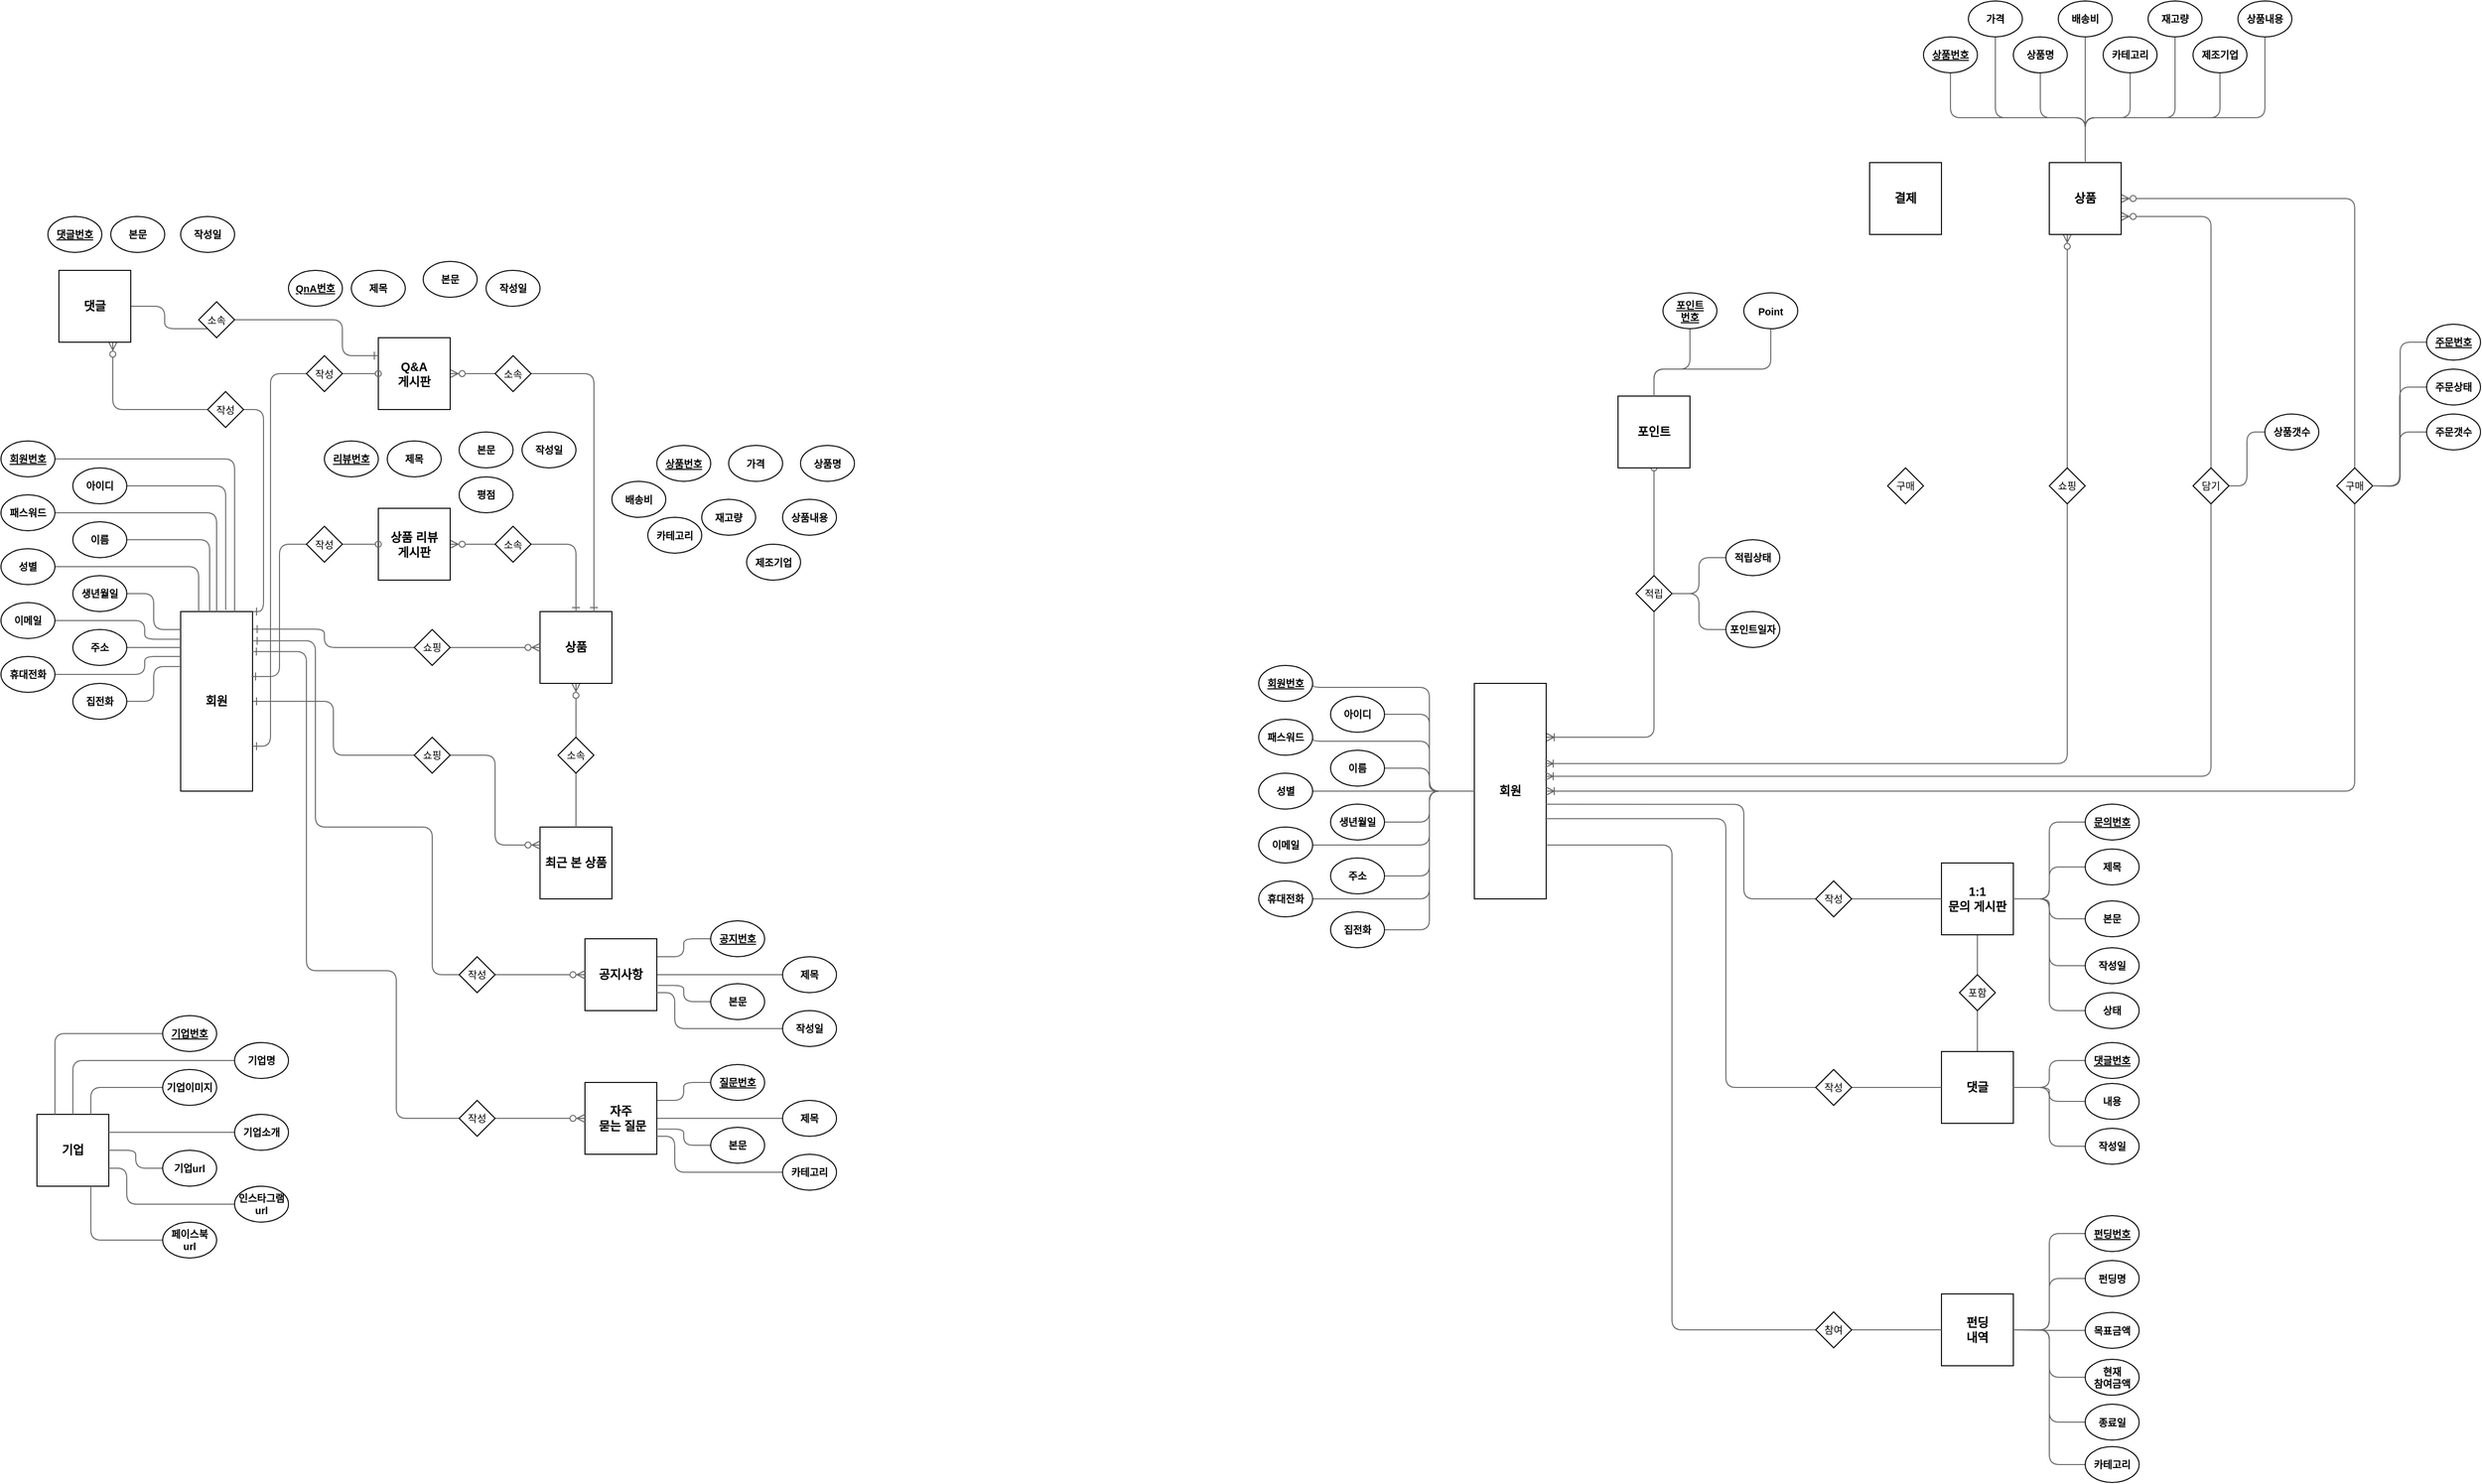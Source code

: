 <mxfile version="14.2.4" type="device"><diagram id="R2lEEEUBdFMjLlhIrx00" name="Page-1"><mxGraphModel dx="681" dy="1747" grid="1" gridSize="9" guides="1" tooltips="1" connect="1" arrows="1" fold="1" page="1" pageScale="1" pageWidth="1390" pageHeight="980" math="0" shadow="0" extFonts="Permanent Marker^https://fonts.googleapis.com/css?family=Permanent+Marker"><root><mxCell id="0"/><mxCell id="1" parent="0"/><mxCell id="vzyWpnNE-KDhbX4Y6A_q-192" style="edgeStyle=orthogonalEdgeStyle;rounded=1;orthogonalLoop=1;jettySize=auto;html=1;startArrow=ERone;startFill=0;endArrow=none;endFill=0;strokeColor=#666666;fontSize=10;" parent="1" source="vzyWpnNE-KDhbX4Y6A_q-2" target="vzyWpnNE-KDhbX4Y6A_q-191" edge="1"><mxGeometry relative="1" as="geometry"/></mxCell><mxCell id="vzyWpnNE-KDhbX4Y6A_q-2" value="회원" style="rounded=0;whiteSpace=wrap;html=1;fontStyle=1" parent="1" vertex="1"><mxGeometry x="216" y="324" width="72" height="180" as="geometry"/></mxCell><mxCell id="vzyWpnNE-KDhbX4Y6A_q-189" style="edgeStyle=orthogonalEdgeStyle;rounded=1;orthogonalLoop=1;jettySize=auto;html=1;exitX=0.5;exitY=1;exitDx=0;exitDy=0;entryX=0.5;entryY=0;entryDx=0;entryDy=0;startArrow=ERzeroToMany;startFill=1;endArrow=none;endFill=0;strokeColor=#666666;fontSize=10;" parent="1" source="vzyWpnNE-KDhbX4Y6A_q-3" target="vzyWpnNE-KDhbX4Y6A_q-188" edge="1"><mxGeometry relative="1" as="geometry"/></mxCell><mxCell id="vzyWpnNE-KDhbX4Y6A_q-3" value="상품" style="rounded=0;whiteSpace=wrap;html=1;fontStyle=1" parent="1" vertex="1"><mxGeometry x="576" y="324" width="72" height="72" as="geometry"/></mxCell><mxCell id="vzyWpnNE-KDhbX4Y6A_q-128" style="edgeStyle=orthogonalEdgeStyle;rounded=1;orthogonalLoop=1;jettySize=auto;html=1;exitX=1;exitY=0.5;exitDx=0;exitDy=0;entryX=0.627;entryY=-0.008;entryDx=0;entryDy=0;entryPerimeter=0;startArrow=none;startFill=0;endArrow=none;endFill=0;strokeColor=#666666;fontSize=10;" parent="1" source="vzyWpnNE-KDhbX4Y6A_q-5" target="vzyWpnNE-KDhbX4Y6A_q-2" edge="1"><mxGeometry relative="1" as="geometry"/></mxCell><mxCell id="vzyWpnNE-KDhbX4Y6A_q-5" value="아이디" style="ellipse;whiteSpace=wrap;html=1;fontSize=10;fontStyle=1" parent="1" vertex="1"><mxGeometry x="108" y="180" width="54" height="36" as="geometry"/></mxCell><mxCell id="vzyWpnNE-KDhbX4Y6A_q-129" style="edgeStyle=orthogonalEdgeStyle;rounded=1;orthogonalLoop=1;jettySize=auto;html=1;exitX=1;exitY=0.5;exitDx=0;exitDy=0;entryX=0.25;entryY=0;entryDx=0;entryDy=0;startArrow=none;startFill=0;endArrow=none;endFill=0;strokeColor=#666666;fontSize=10;" parent="1" source="vzyWpnNE-KDhbX4Y6A_q-9" target="vzyWpnNE-KDhbX4Y6A_q-2" edge="1"><mxGeometry relative="1" as="geometry"/></mxCell><mxCell id="vzyWpnNE-KDhbX4Y6A_q-9" value="성별" style="ellipse;whiteSpace=wrap;html=1;fontSize=10;fontStyle=1" parent="1" vertex="1"><mxGeometry x="36" y="261" width="54" height="36" as="geometry"/></mxCell><mxCell id="vzyWpnNE-KDhbX4Y6A_q-132" style="edgeStyle=orthogonalEdgeStyle;rounded=1;orthogonalLoop=1;jettySize=auto;html=1;exitX=1;exitY=0.5;exitDx=0;exitDy=0;entryX=0;entryY=0.2;entryDx=0;entryDy=0;entryPerimeter=0;startArrow=none;startFill=0;endArrow=none;endFill=0;strokeColor=#666666;fontSize=10;" parent="1" source="vzyWpnNE-KDhbX4Y6A_q-10" target="vzyWpnNE-KDhbX4Y6A_q-2" edge="1"><mxGeometry relative="1" as="geometry"/></mxCell><mxCell id="vzyWpnNE-KDhbX4Y6A_q-10" value="주소" style="ellipse;whiteSpace=wrap;html=1;fontSize=10;fontStyle=1" parent="1" vertex="1"><mxGeometry x="108" y="342" width="54" height="36" as="geometry"/></mxCell><mxCell id="vzyWpnNE-KDhbX4Y6A_q-133" style="edgeStyle=orthogonalEdgeStyle;rounded=1;orthogonalLoop=1;jettySize=auto;html=1;exitX=1;exitY=0.5;exitDx=0;exitDy=0;entryX=0;entryY=0.25;entryDx=0;entryDy=0;startArrow=none;startFill=0;endArrow=none;endFill=0;strokeColor=#666666;fontSize=10;" parent="1" source="vzyWpnNE-KDhbX4Y6A_q-11" target="vzyWpnNE-KDhbX4Y6A_q-2" edge="1"><mxGeometry relative="1" as="geometry"><Array as="points"><mxPoint x="180" y="387"/><mxPoint x="180" y="369"/></Array></mxGeometry></mxCell><mxCell id="vzyWpnNE-KDhbX4Y6A_q-11" value="휴대전화" style="ellipse;whiteSpace=wrap;html=1;fontSize=10;fontStyle=1" parent="1" vertex="1"><mxGeometry x="36" y="369" width="54" height="36" as="geometry"/></mxCell><mxCell id="vzyWpnNE-KDhbX4Y6A_q-134" style="edgeStyle=orthogonalEdgeStyle;rounded=1;orthogonalLoop=1;jettySize=auto;html=1;exitX=1;exitY=0.5;exitDx=0;exitDy=0;entryX=0.014;entryY=0.306;entryDx=0;entryDy=0;entryPerimeter=0;startArrow=none;startFill=0;endArrow=none;endFill=0;strokeColor=#666666;fontSize=10;" parent="1" source="vzyWpnNE-KDhbX4Y6A_q-12" target="vzyWpnNE-KDhbX4Y6A_q-2" edge="1"><mxGeometry relative="1" as="geometry"/></mxCell><mxCell id="vzyWpnNE-KDhbX4Y6A_q-12" value="집전화" style="ellipse;whiteSpace=wrap;html=1;fontSize=10;fontStyle=1" parent="1" vertex="1"><mxGeometry x="108" y="396" width="54" height="36" as="geometry"/></mxCell><mxCell id="vzyWpnNE-KDhbX4Y6A_q-23" style="edgeStyle=orthogonalEdgeStyle;rounded=1;orthogonalLoop=1;jettySize=auto;html=1;exitX=1;exitY=0.5;exitDx=0;exitDy=0;entryX=0;entryY=0.5;entryDx=0;entryDy=0;endArrow=ERzeroToMany;endFill=1;strokeColor=#666666;fontSize=10;" parent="1" source="vzyWpnNE-KDhbX4Y6A_q-21" target="vzyWpnNE-KDhbX4Y6A_q-3" edge="1"><mxGeometry relative="1" as="geometry"/></mxCell><mxCell id="vzyWpnNE-KDhbX4Y6A_q-135" style="edgeStyle=orthogonalEdgeStyle;rounded=1;orthogonalLoop=1;jettySize=auto;html=1;entryX=1.009;entryY=0.098;entryDx=0;entryDy=0;entryPerimeter=0;startArrow=none;startFill=0;endArrow=ERone;endFill=0;strokeColor=#666666;fontSize=10;" parent="1" source="vzyWpnNE-KDhbX4Y6A_q-21" target="vzyWpnNE-KDhbX4Y6A_q-2" edge="1"><mxGeometry relative="1" as="geometry"><Array as="points"><mxPoint x="360" y="360"/><mxPoint x="360" y="342"/></Array></mxGeometry></mxCell><mxCell id="vzyWpnNE-KDhbX4Y6A_q-21" value="쇼핑" style="rhombus;whiteSpace=wrap;html=1;fontSize=10;" parent="1" vertex="1"><mxGeometry x="450" y="342" width="36" height="36" as="geometry"/></mxCell><mxCell id="vzyWpnNE-KDhbX4Y6A_q-31" style="edgeStyle=orthogonalEdgeStyle;rounded=1;orthogonalLoop=1;jettySize=auto;html=1;exitX=1;exitY=0.5;exitDx=0;exitDy=0;entryX=0.75;entryY=0;entryDx=0;entryDy=0;endArrow=none;endFill=0;strokeColor=#666666;fontSize=10;" parent="1" source="vzyWpnNE-KDhbX4Y6A_q-24" target="vzyWpnNE-KDhbX4Y6A_q-2" edge="1"><mxGeometry relative="1" as="geometry"/></mxCell><mxCell id="vzyWpnNE-KDhbX4Y6A_q-24" value="회원번호" style="ellipse;whiteSpace=wrap;html=1;fontSize=10;fontStyle=5" parent="1" vertex="1"><mxGeometry x="36" y="153" width="54" height="36" as="geometry"/></mxCell><mxCell id="vzyWpnNE-KDhbX4Y6A_q-33" style="edgeStyle=orthogonalEdgeStyle;rounded=1;orthogonalLoop=1;jettySize=auto;html=1;exitX=1;exitY=0.5;exitDx=0;exitDy=0;endArrow=none;endFill=0;strokeColor=#666666;fontSize=10;" parent="1" source="vzyWpnNE-KDhbX4Y6A_q-25" target="vzyWpnNE-KDhbX4Y6A_q-2" edge="1"><mxGeometry relative="1" as="geometry"/></mxCell><mxCell id="vzyWpnNE-KDhbX4Y6A_q-25" value="패스워드" style="ellipse;whiteSpace=wrap;html=1;fontSize=10;fontStyle=1" parent="1" vertex="1"><mxGeometry x="36" y="207" width="54" height="36" as="geometry"/></mxCell><mxCell id="vzyWpnNE-KDhbX4Y6A_q-75" style="edgeStyle=orthogonalEdgeStyle;rounded=1;orthogonalLoop=1;jettySize=auto;html=1;exitX=1;exitY=0.5;exitDx=0;exitDy=0;entryX=0.403;entryY=0;entryDx=0;entryDy=0;entryPerimeter=0;startArrow=none;startFill=0;endArrow=none;endFill=0;strokeColor=#666666;fontSize=10;" parent="1" source="vzyWpnNE-KDhbX4Y6A_q-27" target="vzyWpnNE-KDhbX4Y6A_q-2" edge="1"><mxGeometry relative="1" as="geometry"/></mxCell><mxCell id="vzyWpnNE-KDhbX4Y6A_q-27" value="이름" style="ellipse;whiteSpace=wrap;html=1;fontSize=10;fontStyle=1" parent="1" vertex="1"><mxGeometry x="108" y="234" width="54" height="36" as="geometry"/></mxCell><mxCell id="vzyWpnNE-KDhbX4Y6A_q-130" style="edgeStyle=orthogonalEdgeStyle;rounded=1;orthogonalLoop=1;jettySize=auto;html=1;exitX=1;exitY=0.5;exitDx=0;exitDy=0;entryX=0;entryY=0.1;entryDx=0;entryDy=0;entryPerimeter=0;startArrow=none;startFill=0;endArrow=none;endFill=0;strokeColor=#666666;fontSize=10;" parent="1" source="vzyWpnNE-KDhbX4Y6A_q-28" target="vzyWpnNE-KDhbX4Y6A_q-2" edge="1"><mxGeometry relative="1" as="geometry"/></mxCell><mxCell id="vzyWpnNE-KDhbX4Y6A_q-28" value="생년월일" style="ellipse;whiteSpace=wrap;html=1;fontSize=10;fontStyle=1" parent="1" vertex="1"><mxGeometry x="108" y="288" width="54" height="36" as="geometry"/></mxCell><mxCell id="vzyWpnNE-KDhbX4Y6A_q-131" style="edgeStyle=orthogonalEdgeStyle;rounded=1;orthogonalLoop=1;jettySize=auto;html=1;entryX=0.014;entryY=0.154;entryDx=0;entryDy=0;entryPerimeter=0;startArrow=none;startFill=0;endArrow=none;endFill=0;strokeColor=#666666;fontSize=10;" parent="1" source="vzyWpnNE-KDhbX4Y6A_q-29" target="vzyWpnNE-KDhbX4Y6A_q-2" edge="1"><mxGeometry relative="1" as="geometry"><Array as="points"><mxPoint x="180" y="333"/><mxPoint x="180" y="352"/></Array></mxGeometry></mxCell><mxCell id="vzyWpnNE-KDhbX4Y6A_q-29" value="이메일" style="ellipse;whiteSpace=wrap;html=1;fontSize=10;fontStyle=1" parent="1" vertex="1"><mxGeometry x="36" y="315" width="54" height="36" as="geometry"/></mxCell><mxCell id="vzyWpnNE-KDhbX4Y6A_q-47" value="상품명" style="ellipse;whiteSpace=wrap;html=1;fontSize=10;fontStyle=1" parent="1" vertex="1"><mxGeometry x="837" y="157.5" width="54" height="36" as="geometry"/></mxCell><mxCell id="vzyWpnNE-KDhbX4Y6A_q-48" value="제조기업" style="ellipse;whiteSpace=wrap;html=1;fontSize=10;fontStyle=1" parent="1" vertex="1"><mxGeometry x="783" y="256.5" width="54" height="36" as="geometry"/></mxCell><mxCell id="vzyWpnNE-KDhbX4Y6A_q-52" value="상품번호" style="ellipse;whiteSpace=wrap;html=1;fontSize=10;fontStyle=5" parent="1" vertex="1"><mxGeometry x="693" y="157.5" width="54" height="36" as="geometry"/></mxCell><mxCell id="vzyWpnNE-KDhbX4Y6A_q-53" value="가격" style="ellipse;whiteSpace=wrap;html=1;fontSize=10;fontStyle=1" parent="1" vertex="1"><mxGeometry x="765" y="157.5" width="54" height="36" as="geometry"/></mxCell><mxCell id="vzyWpnNE-KDhbX4Y6A_q-54" value="재고량" style="ellipse;whiteSpace=wrap;html=1;fontSize=10;fontStyle=1" parent="1" vertex="1"><mxGeometry x="738" y="211.5" width="54" height="36" as="geometry"/></mxCell><mxCell id="vzyWpnNE-KDhbX4Y6A_q-55" value="카테고리" style="ellipse;whiteSpace=wrap;html=1;fontSize=10;fontStyle=1" parent="1" vertex="1"><mxGeometry x="684" y="229.5" width="54" height="36" as="geometry"/></mxCell><mxCell id="vzyWpnNE-KDhbX4Y6A_q-68" value="상품내용" style="ellipse;whiteSpace=wrap;html=1;fontSize=10;fontStyle=1" parent="1" vertex="1"><mxGeometry x="819" y="211.5" width="54" height="36" as="geometry"/></mxCell><mxCell id="vzyWpnNE-KDhbX4Y6A_q-90" style="edgeStyle=orthogonalEdgeStyle;rounded=1;orthogonalLoop=1;jettySize=auto;html=1;exitX=1;exitY=0.25;exitDx=0;exitDy=0;startArrow=none;startFill=0;endArrow=none;endFill=0;strokeColor=#666666;fontSize=10;" parent="1" source="vzyWpnNE-KDhbX4Y6A_q-74" target="vzyWpnNE-KDhbX4Y6A_q-82" edge="1"><mxGeometry relative="1" as="geometry"/></mxCell><mxCell id="vzyWpnNE-KDhbX4Y6A_q-91" style="edgeStyle=orthogonalEdgeStyle;rounded=1;orthogonalLoop=1;jettySize=auto;html=1;exitX=1;exitY=0.5;exitDx=0;exitDy=0;entryX=0;entryY=0.5;entryDx=0;entryDy=0;startArrow=none;startFill=0;endArrow=none;endFill=0;strokeColor=#666666;fontSize=10;" parent="1" source="vzyWpnNE-KDhbX4Y6A_q-74" target="vzyWpnNE-KDhbX4Y6A_q-83" edge="1"><mxGeometry relative="1" as="geometry"/></mxCell><mxCell id="vzyWpnNE-KDhbX4Y6A_q-74" value="공지사항" style="rounded=0;whiteSpace=wrap;html=1;fontStyle=1" parent="1" vertex="1"><mxGeometry x="621" y="652" width="72" height="72" as="geometry"/></mxCell><mxCell id="vzyWpnNE-KDhbX4Y6A_q-81" style="edgeStyle=orthogonalEdgeStyle;rounded=1;orthogonalLoop=1;jettySize=auto;html=1;exitX=1;exitY=0.5;exitDx=0;exitDy=0;entryX=0;entryY=0.5;entryDx=0;entryDy=0;startArrow=none;startFill=0;endArrow=ERzeroToMany;endFill=1;strokeColor=#666666;fontSize=10;" parent="1" source="vzyWpnNE-KDhbX4Y6A_q-78" target="vzyWpnNE-KDhbX4Y6A_q-74" edge="1"><mxGeometry relative="1" as="geometry"/></mxCell><mxCell id="vzyWpnNE-KDhbX4Y6A_q-136" style="edgeStyle=orthogonalEdgeStyle;rounded=1;orthogonalLoop=1;jettySize=auto;html=1;entryX=1.009;entryY=0.163;entryDx=0;entryDy=0;entryPerimeter=0;startArrow=none;startFill=0;endArrow=ERone;endFill=0;strokeColor=#666666;fontSize=10;" parent="1" source="vzyWpnNE-KDhbX4Y6A_q-78" target="vzyWpnNE-KDhbX4Y6A_q-2" edge="1"><mxGeometry relative="1" as="geometry"><Array as="points"><mxPoint x="468" y="688"/><mxPoint x="468" y="540"/><mxPoint x="351" y="540"/><mxPoint x="351" y="353"/></Array></mxGeometry></mxCell><mxCell id="vzyWpnNE-KDhbX4Y6A_q-78" value="작성" style="rhombus;whiteSpace=wrap;html=1;fontSize=10;" parent="1" vertex="1"><mxGeometry x="495" y="670" width="36" height="36" as="geometry"/></mxCell><mxCell id="vzyWpnNE-KDhbX4Y6A_q-82" value="공지번호" style="ellipse;whiteSpace=wrap;html=1;fontSize=10;fontStyle=5" parent="1" vertex="1"><mxGeometry x="747" y="634" width="54" height="36" as="geometry"/></mxCell><mxCell id="vzyWpnNE-KDhbX4Y6A_q-83" value="제목" style="ellipse;whiteSpace=wrap;html=1;fontSize=10;fontStyle=1" parent="1" vertex="1"><mxGeometry x="819" y="670" width="54" height="36" as="geometry"/></mxCell><mxCell id="vzyWpnNE-KDhbX4Y6A_q-97" style="edgeStyle=orthogonalEdgeStyle;rounded=1;orthogonalLoop=1;jettySize=auto;html=1;exitX=0;exitY=0.5;exitDx=0;exitDy=0;entryX=1.014;entryY=0.65;entryDx=0;entryDy=0;entryPerimeter=0;startArrow=none;startFill=0;endArrow=none;endFill=0;strokeColor=#666666;fontSize=10;" parent="1" source="vzyWpnNE-KDhbX4Y6A_q-84" target="vzyWpnNE-KDhbX4Y6A_q-74" edge="1"><mxGeometry relative="1" as="geometry"/></mxCell><mxCell id="vzyWpnNE-KDhbX4Y6A_q-84" value="본문" style="ellipse;whiteSpace=wrap;html=1;fontSize=10;fontStyle=1" parent="1" vertex="1"><mxGeometry x="747" y="697" width="54" height="36" as="geometry"/></mxCell><mxCell id="vzyWpnNE-KDhbX4Y6A_q-96" style="edgeStyle=orthogonalEdgeStyle;rounded=1;orthogonalLoop=1;jettySize=auto;html=1;exitX=0;exitY=0.5;exitDx=0;exitDy=0;entryX=1;entryY=0.75;entryDx=0;entryDy=0;startArrow=none;startFill=0;endArrow=none;endFill=0;strokeColor=#666666;fontSize=10;" parent="1" source="vzyWpnNE-KDhbX4Y6A_q-85" target="vzyWpnNE-KDhbX4Y6A_q-74" edge="1"><mxGeometry relative="1" as="geometry"><Array as="points"><mxPoint x="711" y="742"/><mxPoint x="711" y="706"/></Array></mxGeometry></mxCell><mxCell id="vzyWpnNE-KDhbX4Y6A_q-85" value="작성일" style="ellipse;whiteSpace=wrap;html=1;fontSize=10;fontStyle=1" parent="1" vertex="1"><mxGeometry x="819" y="724" width="54" height="36" as="geometry"/></mxCell><mxCell id="vzyWpnNE-KDhbX4Y6A_q-99" style="edgeStyle=orthogonalEdgeStyle;rounded=1;orthogonalLoop=1;jettySize=auto;html=1;exitX=1;exitY=0.25;exitDx=0;exitDy=0;startArrow=none;startFill=0;endArrow=none;endFill=0;strokeColor=#666666;fontSize=10;" parent="1" source="vzyWpnNE-KDhbX4Y6A_q-101" target="vzyWpnNE-KDhbX4Y6A_q-104" edge="1"><mxGeometry relative="1" as="geometry"/></mxCell><mxCell id="vzyWpnNE-KDhbX4Y6A_q-100" style="edgeStyle=orthogonalEdgeStyle;rounded=1;orthogonalLoop=1;jettySize=auto;html=1;exitX=1;exitY=0.5;exitDx=0;exitDy=0;entryX=0;entryY=0.5;entryDx=0;entryDy=0;startArrow=none;startFill=0;endArrow=none;endFill=0;strokeColor=#666666;fontSize=10;" parent="1" source="vzyWpnNE-KDhbX4Y6A_q-101" target="vzyWpnNE-KDhbX4Y6A_q-105" edge="1"><mxGeometry relative="1" as="geometry"/></mxCell><mxCell id="vzyWpnNE-KDhbX4Y6A_q-101" value="자주&lt;br&gt;&amp;nbsp;묻는 질문" style="rounded=0;whiteSpace=wrap;html=1;fontStyle=1" parent="1" vertex="1"><mxGeometry x="621" y="796" width="72" height="72" as="geometry"/></mxCell><mxCell id="vzyWpnNE-KDhbX4Y6A_q-102" style="edgeStyle=orthogonalEdgeStyle;rounded=1;orthogonalLoop=1;jettySize=auto;html=1;exitX=1;exitY=0.5;exitDx=0;exitDy=0;entryX=0;entryY=0.5;entryDx=0;entryDy=0;startArrow=none;startFill=0;endArrow=ERzeroToMany;endFill=1;strokeColor=#666666;fontSize=10;" parent="1" source="vzyWpnNE-KDhbX4Y6A_q-103" target="vzyWpnNE-KDhbX4Y6A_q-101" edge="1"><mxGeometry relative="1" as="geometry"/></mxCell><mxCell id="vzyWpnNE-KDhbX4Y6A_q-138" style="edgeStyle=orthogonalEdgeStyle;rounded=1;orthogonalLoop=1;jettySize=auto;html=1;entryX=0.998;entryY=0.223;entryDx=0;entryDy=0;entryPerimeter=0;startArrow=none;startFill=0;endArrow=ERone;endFill=0;strokeColor=#666666;fontSize=10;" parent="1" source="vzyWpnNE-KDhbX4Y6A_q-103" target="vzyWpnNE-KDhbX4Y6A_q-2" edge="1"><mxGeometry relative="1" as="geometry"><Array as="points"><mxPoint x="432" y="832"/><mxPoint x="432" y="684"/><mxPoint x="342" y="684"/><mxPoint x="342" y="364"/></Array></mxGeometry></mxCell><mxCell id="vzyWpnNE-KDhbX4Y6A_q-103" value="작성" style="rhombus;whiteSpace=wrap;html=1;fontSize=10;" parent="1" vertex="1"><mxGeometry x="495" y="814" width="36" height="36" as="geometry"/></mxCell><mxCell id="vzyWpnNE-KDhbX4Y6A_q-104" value="질문번호" style="ellipse;whiteSpace=wrap;html=1;fontSize=10;fontStyle=5" parent="1" vertex="1"><mxGeometry x="747" y="778" width="54" height="36" as="geometry"/></mxCell><mxCell id="vzyWpnNE-KDhbX4Y6A_q-105" value="제목" style="ellipse;whiteSpace=wrap;html=1;fontSize=10;fontStyle=1" parent="1" vertex="1"><mxGeometry x="819" y="814" width="54" height="36" as="geometry"/></mxCell><mxCell id="vzyWpnNE-KDhbX4Y6A_q-106" style="edgeStyle=orthogonalEdgeStyle;rounded=1;orthogonalLoop=1;jettySize=auto;html=1;exitX=0;exitY=0.5;exitDx=0;exitDy=0;entryX=1.014;entryY=0.65;entryDx=0;entryDy=0;entryPerimeter=0;startArrow=none;startFill=0;endArrow=none;endFill=0;strokeColor=#666666;fontSize=10;" parent="1" source="vzyWpnNE-KDhbX4Y6A_q-107" target="vzyWpnNE-KDhbX4Y6A_q-101" edge="1"><mxGeometry relative="1" as="geometry"/></mxCell><mxCell id="vzyWpnNE-KDhbX4Y6A_q-107" value="본문" style="ellipse;whiteSpace=wrap;html=1;fontSize=10;fontStyle=1" parent="1" vertex="1"><mxGeometry x="747" y="841" width="54" height="36" as="geometry"/></mxCell><mxCell id="vzyWpnNE-KDhbX4Y6A_q-108" style="edgeStyle=orthogonalEdgeStyle;rounded=1;orthogonalLoop=1;jettySize=auto;html=1;exitX=0;exitY=0.5;exitDx=0;exitDy=0;entryX=1;entryY=0.75;entryDx=0;entryDy=0;startArrow=none;startFill=0;endArrow=none;endFill=0;strokeColor=#666666;fontSize=10;" parent="1" source="vzyWpnNE-KDhbX4Y6A_q-109" target="vzyWpnNE-KDhbX4Y6A_q-101" edge="1"><mxGeometry relative="1" as="geometry"><Array as="points"><mxPoint x="711" y="886"/><mxPoint x="711" y="850"/></Array></mxGeometry></mxCell><mxCell id="vzyWpnNE-KDhbX4Y6A_q-109" value="카테고리" style="ellipse;whiteSpace=wrap;html=1;fontSize=10;fontStyle=1" parent="1" vertex="1"><mxGeometry x="819" y="868" width="54" height="36" as="geometry"/></mxCell><mxCell id="vzyWpnNE-KDhbX4Y6A_q-163" value="기업" style="rounded=0;whiteSpace=wrap;html=1;fontStyle=1" parent="1" vertex="1"><mxGeometry x="72" y="828" width="72" height="72" as="geometry"/></mxCell><mxCell id="vzyWpnNE-KDhbX4Y6A_q-164" style="edgeStyle=orthogonalEdgeStyle;rounded=1;orthogonalLoop=1;jettySize=auto;html=1;exitX=0;exitY=0.5;exitDx=0;exitDy=0;endArrow=none;endFill=0;strokeColor=#666666;fontSize=10;" parent="1" source="vzyWpnNE-KDhbX4Y6A_q-165" target="vzyWpnNE-KDhbX4Y6A_q-163" edge="1"><mxGeometry relative="1" as="geometry"/></mxCell><mxCell id="vzyWpnNE-KDhbX4Y6A_q-165" value="기업명" style="ellipse;whiteSpace=wrap;html=1;fontSize=10;fontStyle=1" parent="1" vertex="1"><mxGeometry x="270" y="756" width="54" height="36" as="geometry"/></mxCell><mxCell id="vzyWpnNE-KDhbX4Y6A_q-166" style="edgeStyle=orthogonalEdgeStyle;rounded=1;orthogonalLoop=1;jettySize=auto;html=1;exitX=0;exitY=0.5;exitDx=0;exitDy=0;entryX=1;entryY=0.75;entryDx=0;entryDy=0;startArrow=none;startFill=0;endArrow=none;endFill=0;strokeColor=#666666;fontSize=10;" parent="1" source="vzyWpnNE-KDhbX4Y6A_q-167" target="vzyWpnNE-KDhbX4Y6A_q-163" edge="1"><mxGeometry relative="1" as="geometry"><Array as="points"><mxPoint x="162" y="918"/><mxPoint x="162" y="882"/></Array></mxGeometry></mxCell><mxCell id="vzyWpnNE-KDhbX4Y6A_q-167" value="인스타그램url" style="ellipse;whiteSpace=wrap;html=1;fontSize=10;fontStyle=1" parent="1" vertex="1"><mxGeometry x="270" y="900" width="54" height="36" as="geometry"/></mxCell><mxCell id="vzyWpnNE-KDhbX4Y6A_q-168" style="edgeStyle=orthogonalEdgeStyle;rounded=1;orthogonalLoop=1;jettySize=auto;html=1;exitX=0;exitY=0.5;exitDx=0;exitDy=0;entryX=0.25;entryY=0;entryDx=0;entryDy=0;endArrow=none;endFill=0;strokeColor=#666666;fontSize=10;" parent="1" source="vzyWpnNE-KDhbX4Y6A_q-169" target="vzyWpnNE-KDhbX4Y6A_q-163" edge="1"><mxGeometry relative="1" as="geometry"/></mxCell><mxCell id="vzyWpnNE-KDhbX4Y6A_q-169" value="기업번호" style="ellipse;whiteSpace=wrap;html=1;fontSize=10;fontStyle=5" parent="1" vertex="1"><mxGeometry x="198" y="729" width="54" height="36" as="geometry"/></mxCell><mxCell id="vzyWpnNE-KDhbX4Y6A_q-170" style="edgeStyle=orthogonalEdgeStyle;rounded=1;orthogonalLoop=1;jettySize=auto;html=1;exitX=0;exitY=0.5;exitDx=0;exitDy=0;entryX=0.75;entryY=0;entryDx=0;entryDy=0;endArrow=none;endFill=0;strokeColor=#666666;fontSize=10;" parent="1" source="vzyWpnNE-KDhbX4Y6A_q-171" target="vzyWpnNE-KDhbX4Y6A_q-163" edge="1"><mxGeometry relative="1" as="geometry"/></mxCell><mxCell id="vzyWpnNE-KDhbX4Y6A_q-171" value="기업이미지" style="ellipse;whiteSpace=wrap;html=1;fontSize=10;fontStyle=1" parent="1" vertex="1"><mxGeometry x="198" y="783" width="54" height="36" as="geometry"/></mxCell><mxCell id="vzyWpnNE-KDhbX4Y6A_q-172" style="edgeStyle=orthogonalEdgeStyle;rounded=1;orthogonalLoop=1;jettySize=auto;html=1;exitX=0;exitY=0.5;exitDx=0;exitDy=0;entryX=1;entryY=0.5;entryDx=0;entryDy=0;startArrow=none;startFill=0;endArrow=none;endFill=0;strokeColor=#666666;fontSize=10;" parent="1" source="vzyWpnNE-KDhbX4Y6A_q-173" target="vzyWpnNE-KDhbX4Y6A_q-163" edge="1"><mxGeometry relative="1" as="geometry"/></mxCell><mxCell id="vzyWpnNE-KDhbX4Y6A_q-173" value="기업url" style="ellipse;whiteSpace=wrap;html=1;fontSize=10;fontStyle=1" parent="1" vertex="1"><mxGeometry x="198" y="864" width="54" height="36" as="geometry"/></mxCell><mxCell id="vzyWpnNE-KDhbX4Y6A_q-174" style="edgeStyle=orthogonalEdgeStyle;rounded=1;orthogonalLoop=1;jettySize=auto;html=1;exitX=0;exitY=0.5;exitDx=0;exitDy=0;entryX=0.75;entryY=1;entryDx=0;entryDy=0;endArrow=none;endFill=0;strokeColor=#666666;fontSize=10;" parent="1" source="vzyWpnNE-KDhbX4Y6A_q-175" target="vzyWpnNE-KDhbX4Y6A_q-163" edge="1"><mxGeometry relative="1" as="geometry"/></mxCell><mxCell id="vzyWpnNE-KDhbX4Y6A_q-175" value="페이스북&lt;br&gt;url" style="ellipse;whiteSpace=wrap;html=1;fontSize=10;fontStyle=1" parent="1" vertex="1"><mxGeometry x="198" y="936" width="54" height="36" as="geometry"/></mxCell><mxCell id="vzyWpnNE-KDhbX4Y6A_q-176" style="edgeStyle=orthogonalEdgeStyle;rounded=1;orthogonalLoop=1;jettySize=auto;html=1;exitX=0;exitY=0.5;exitDx=0;exitDy=0;entryX=1;entryY=0.25;entryDx=0;entryDy=0;startArrow=none;startFill=0;endArrow=none;endFill=0;strokeColor=#666666;fontSize=10;" parent="1" source="vzyWpnNE-KDhbX4Y6A_q-177" target="vzyWpnNE-KDhbX4Y6A_q-163" edge="1"><mxGeometry relative="1" as="geometry"/></mxCell><mxCell id="vzyWpnNE-KDhbX4Y6A_q-177" value="기업소개" style="ellipse;whiteSpace=wrap;html=1;fontSize=10;fontStyle=1" parent="1" vertex="1"><mxGeometry x="270" y="828" width="54" height="36" as="geometry"/></mxCell><mxCell id="vzyWpnNE-KDhbX4Y6A_q-181" value="최근 본 상품" style="rounded=0;whiteSpace=wrap;html=1;fontStyle=1" parent="1" vertex="1"><mxGeometry x="576" y="540" width="72" height="72" as="geometry"/></mxCell><mxCell id="vzyWpnNE-KDhbX4Y6A_q-190" style="edgeStyle=orthogonalEdgeStyle;rounded=1;orthogonalLoop=1;jettySize=auto;html=1;exitX=0.5;exitY=1;exitDx=0;exitDy=0;entryX=0.5;entryY=0;entryDx=0;entryDy=0;startArrow=none;startFill=0;endArrow=none;endFill=0;strokeColor=#666666;fontSize=10;" parent="1" source="vzyWpnNE-KDhbX4Y6A_q-188" target="vzyWpnNE-KDhbX4Y6A_q-181" edge="1"><mxGeometry relative="1" as="geometry"/></mxCell><mxCell id="vzyWpnNE-KDhbX4Y6A_q-188" value="소속" style="rhombus;whiteSpace=wrap;html=1;fontSize=10;" parent="1" vertex="1"><mxGeometry x="594" y="450" width="36" height="36" as="geometry"/></mxCell><mxCell id="vzyWpnNE-KDhbX4Y6A_q-193" style="edgeStyle=orthogonalEdgeStyle;rounded=1;orthogonalLoop=1;jettySize=auto;html=1;exitX=1;exitY=0.5;exitDx=0;exitDy=0;entryX=0;entryY=0.25;entryDx=0;entryDy=0;startArrow=none;startFill=0;endArrow=ERzeroToMany;endFill=1;strokeColor=#666666;fontSize=10;" parent="1" source="vzyWpnNE-KDhbX4Y6A_q-191" target="vzyWpnNE-KDhbX4Y6A_q-181" edge="1"><mxGeometry relative="1" as="geometry"/></mxCell><mxCell id="vzyWpnNE-KDhbX4Y6A_q-191" value="쇼핑" style="rhombus;whiteSpace=wrap;html=1;fontSize=10;" parent="1" vertex="1"><mxGeometry x="450" y="450" width="36" height="36" as="geometry"/></mxCell><mxCell id="vzyWpnNE-KDhbX4Y6A_q-196" value="배송비" style="ellipse;whiteSpace=wrap;html=1;fontSize=10;fontStyle=1" parent="1" vertex="1"><mxGeometry x="648" y="193.5" width="54" height="36" as="geometry"/></mxCell><mxCell id="vzyWpnNE-KDhbX4Y6A_q-202" style="edgeStyle=orthogonalEdgeStyle;rounded=1;orthogonalLoop=1;jettySize=auto;html=1;entryX=0;entryY=0.5;entryDx=0;entryDy=0;startArrow=ERzeroToMany;startFill=1;endArrow=none;endFill=0;strokeColor=#666666;fontSize=10;" parent="1" source="vzyWpnNE-KDhbX4Y6A_q-197" target="vzyWpnNE-KDhbX4Y6A_q-199" edge="1"><mxGeometry relative="1" as="geometry"/></mxCell><mxCell id="vzyWpnNE-KDhbX4Y6A_q-197" value="상품 리뷰&lt;br&gt;게시판" style="rounded=0;whiteSpace=wrap;html=1;fontStyle=1" parent="1" vertex="1"><mxGeometry x="414" y="220.5" width="72" height="72" as="geometry"/></mxCell><mxCell id="vzyWpnNE-KDhbX4Y6A_q-201" style="edgeStyle=orthogonalEdgeStyle;rounded=1;orthogonalLoop=1;jettySize=auto;html=1;exitX=1;exitY=0.5;exitDx=0;exitDy=0;entryX=0.5;entryY=0;entryDx=0;entryDy=0;startArrow=none;startFill=0;endArrow=ERone;endFill=0;strokeColor=#666666;fontSize=10;" parent="1" source="vzyWpnNE-KDhbX4Y6A_q-199" target="vzyWpnNE-KDhbX4Y6A_q-3" edge="1"><mxGeometry relative="1" as="geometry"/></mxCell><mxCell id="vzyWpnNE-KDhbX4Y6A_q-199" value="소속" style="rhombus;whiteSpace=wrap;html=1;fontSize=10;" parent="1" vertex="1"><mxGeometry x="531" y="238.5" width="36" height="36" as="geometry"/></mxCell><mxCell id="vzyWpnNE-KDhbX4Y6A_q-204" style="edgeStyle=orthogonalEdgeStyle;rounded=1;orthogonalLoop=1;jettySize=auto;html=1;entryX=0.986;entryY=0.362;entryDx=0;entryDy=0;entryPerimeter=0;startArrow=none;startFill=0;endArrow=ERone;endFill=0;strokeColor=#666666;fontSize=10;" parent="1" source="vzyWpnNE-KDhbX4Y6A_q-203" target="vzyWpnNE-KDhbX4Y6A_q-2" edge="1"><mxGeometry relative="1" as="geometry"/></mxCell><mxCell id="vzyWpnNE-KDhbX4Y6A_q-205" style="edgeStyle=orthogonalEdgeStyle;rounded=1;orthogonalLoop=1;jettySize=auto;html=1;exitX=1;exitY=0.5;exitDx=0;exitDy=0;entryX=0;entryY=0.5;entryDx=0;entryDy=0;startArrow=none;startFill=0;endArrow=oval;endFill=0;strokeColor=#666666;fontSize=10;" parent="1" source="vzyWpnNE-KDhbX4Y6A_q-203" target="vzyWpnNE-KDhbX4Y6A_q-197" edge="1"><mxGeometry relative="1" as="geometry"><Array as="points"><mxPoint x="396" y="257"/><mxPoint x="396" y="257"/></Array></mxGeometry></mxCell><mxCell id="vzyWpnNE-KDhbX4Y6A_q-203" value="작성" style="rhombus;whiteSpace=wrap;html=1;fontSize=10;" parent="1" vertex="1"><mxGeometry x="342" y="238.5" width="36" height="36" as="geometry"/></mxCell><mxCell id="vzyWpnNE-KDhbX4Y6A_q-207" value="리뷰번호" style="ellipse;whiteSpace=wrap;html=1;fontSize=10;fontStyle=5" parent="1" vertex="1"><mxGeometry x="360" y="153" width="54" height="36" as="geometry"/></mxCell><mxCell id="vzyWpnNE-KDhbX4Y6A_q-208" value="제목" style="ellipse;whiteSpace=wrap;html=1;fontSize=10;fontStyle=1" parent="1" vertex="1"><mxGeometry x="423" y="153" width="54" height="36" as="geometry"/></mxCell><mxCell id="vzyWpnNE-KDhbX4Y6A_q-209" value="평점" style="ellipse;whiteSpace=wrap;html=1;fontSize=10;fontStyle=1" parent="1" vertex="1"><mxGeometry x="495" y="189" width="54" height="36" as="geometry"/></mxCell><mxCell id="vzyWpnNE-KDhbX4Y6A_q-210" value="본문" style="ellipse;whiteSpace=wrap;html=1;fontSize=10;fontStyle=1" parent="1" vertex="1"><mxGeometry x="495" y="144" width="54" height="36" as="geometry"/></mxCell><mxCell id="vzyWpnNE-KDhbX4Y6A_q-211" value="작성일" style="ellipse;whiteSpace=wrap;html=1;fontSize=10;fontStyle=1" parent="1" vertex="1"><mxGeometry x="558" y="144" width="54" height="36" as="geometry"/></mxCell><mxCell id="vzyWpnNE-KDhbX4Y6A_q-212" style="edgeStyle=orthogonalEdgeStyle;rounded=1;orthogonalLoop=1;jettySize=auto;html=1;entryX=0;entryY=0.5;entryDx=0;entryDy=0;startArrow=ERzeroToMany;startFill=1;endArrow=none;endFill=0;strokeColor=#666666;fontSize=10;" parent="1" source="vzyWpnNE-KDhbX4Y6A_q-213" target="vzyWpnNE-KDhbX4Y6A_q-214" edge="1"><mxGeometry relative="1" as="geometry"/></mxCell><mxCell id="vzyWpnNE-KDhbX4Y6A_q-213" value="Q&amp;amp;A&lt;br&gt;게시판" style="rounded=0;whiteSpace=wrap;html=1;fontStyle=1" parent="1" vertex="1"><mxGeometry x="414" y="49.5" width="72" height="72" as="geometry"/></mxCell><mxCell id="vzyWpnNE-KDhbX4Y6A_q-223" style="edgeStyle=orthogonalEdgeStyle;rounded=1;orthogonalLoop=1;jettySize=auto;html=1;entryX=0.75;entryY=0;entryDx=0;entryDy=0;startArrow=none;startFill=0;endArrow=ERone;endFill=0;strokeColor=#666666;fontSize=10;" parent="1" source="vzyWpnNE-KDhbX4Y6A_q-214" target="vzyWpnNE-KDhbX4Y6A_q-3" edge="1"><mxGeometry relative="1" as="geometry"/></mxCell><mxCell id="vzyWpnNE-KDhbX4Y6A_q-214" value="소속" style="rhombus;whiteSpace=wrap;html=1;fontSize=10;" parent="1" vertex="1"><mxGeometry x="531" y="67.5" width="36" height="36" as="geometry"/></mxCell><mxCell id="vzyWpnNE-KDhbX4Y6A_q-215" style="edgeStyle=orthogonalEdgeStyle;rounded=1;orthogonalLoop=1;jettySize=auto;html=1;exitX=1;exitY=0.5;exitDx=0;exitDy=0;entryX=0;entryY=0.5;entryDx=0;entryDy=0;startArrow=none;startFill=0;endArrow=oval;endFill=0;strokeColor=#666666;fontSize=10;" parent="1" source="vzyWpnNE-KDhbX4Y6A_q-216" target="vzyWpnNE-KDhbX4Y6A_q-213" edge="1"><mxGeometry relative="1" as="geometry"><Array as="points"><mxPoint x="396" y="86"/><mxPoint x="396" y="86"/></Array></mxGeometry></mxCell><mxCell id="vzyWpnNE-KDhbX4Y6A_q-222" style="edgeStyle=orthogonalEdgeStyle;rounded=1;orthogonalLoop=1;jettySize=auto;html=1;entryX=1;entryY=0.75;entryDx=0;entryDy=0;startArrow=none;startFill=0;endArrow=ERone;endFill=0;strokeColor=#666666;fontSize=10;" parent="1" source="vzyWpnNE-KDhbX4Y6A_q-216" target="vzyWpnNE-KDhbX4Y6A_q-2" edge="1"><mxGeometry relative="1" as="geometry"><Array as="points"><mxPoint x="306" y="86"/><mxPoint x="306" y="459"/></Array></mxGeometry></mxCell><mxCell id="vzyWpnNE-KDhbX4Y6A_q-216" value="작성" style="rhombus;whiteSpace=wrap;html=1;fontSize=10;" parent="1" vertex="1"><mxGeometry x="342" y="67.5" width="36" height="36" as="geometry"/></mxCell><mxCell id="vzyWpnNE-KDhbX4Y6A_q-217" value="QnA번호" style="ellipse;whiteSpace=wrap;html=1;fontSize=10;fontStyle=5" parent="1" vertex="1"><mxGeometry x="324" y="-18" width="54" height="36" as="geometry"/></mxCell><mxCell id="vzyWpnNE-KDhbX4Y6A_q-218" value="제목" style="ellipse;whiteSpace=wrap;html=1;fontSize=10;fontStyle=1" parent="1" vertex="1"><mxGeometry x="387" y="-18" width="54" height="36" as="geometry"/></mxCell><mxCell id="vzyWpnNE-KDhbX4Y6A_q-220" value="본문" style="ellipse;whiteSpace=wrap;html=1;fontSize=10;fontStyle=1" parent="1" vertex="1"><mxGeometry x="459" y="-27" width="54" height="36" as="geometry"/></mxCell><mxCell id="vzyWpnNE-KDhbX4Y6A_q-221" value="작성일" style="ellipse;whiteSpace=wrap;html=1;fontSize=10;fontStyle=1" parent="1" vertex="1"><mxGeometry x="522" y="-18" width="54" height="36" as="geometry"/></mxCell><mxCell id="vzyWpnNE-KDhbX4Y6A_q-233" style="edgeStyle=orthogonalEdgeStyle;rounded=1;orthogonalLoop=1;jettySize=auto;html=1;exitX=1;exitY=0.5;exitDx=0;exitDy=0;entryX=0;entryY=1;entryDx=0;entryDy=0;startArrow=none;startFill=0;endArrow=none;endFill=0;strokeColor=#666666;fontSize=10;" parent="1" source="vzyWpnNE-KDhbX4Y6A_q-224" target="vzyWpnNE-KDhbX4Y6A_q-229" edge="1"><mxGeometry relative="1" as="geometry"/></mxCell><mxCell id="vzyWpnNE-KDhbX4Y6A_q-234" style="edgeStyle=orthogonalEdgeStyle;rounded=1;orthogonalLoop=1;jettySize=auto;html=1;exitX=0.75;exitY=1;exitDx=0;exitDy=0;entryX=0;entryY=0.5;entryDx=0;entryDy=0;startArrow=ERzeroToMany;startFill=1;endArrow=none;endFill=0;strokeColor=#666666;fontSize=10;" parent="1" source="vzyWpnNE-KDhbX4Y6A_q-224" target="vzyWpnNE-KDhbX4Y6A_q-230" edge="1"><mxGeometry relative="1" as="geometry"/></mxCell><mxCell id="vzyWpnNE-KDhbX4Y6A_q-224" value="댓글" style="rounded=0;whiteSpace=wrap;html=1;fontStyle=1" parent="1" vertex="1"><mxGeometry x="94" y="-18" width="72" height="72" as="geometry"/></mxCell><mxCell id="vzyWpnNE-KDhbX4Y6A_q-225" value="본문" style="ellipse;whiteSpace=wrap;html=1;fontSize=10;fontStyle=1" parent="1" vertex="1"><mxGeometry x="146" y="-72" width="54" height="36" as="geometry"/></mxCell><mxCell id="vzyWpnNE-KDhbX4Y6A_q-226" value="작성일" style="ellipse;whiteSpace=wrap;html=1;fontSize=10;fontStyle=1" parent="1" vertex="1"><mxGeometry x="216" y="-72" width="54" height="36" as="geometry"/></mxCell><mxCell id="vzyWpnNE-KDhbX4Y6A_q-227" value="댓글번호" style="ellipse;whiteSpace=wrap;html=1;fontSize=10;fontStyle=5" parent="1" vertex="1"><mxGeometry x="83" y="-72" width="54" height="36" as="geometry"/></mxCell><mxCell id="vzyWpnNE-KDhbX4Y6A_q-231" style="edgeStyle=orthogonalEdgeStyle;rounded=1;orthogonalLoop=1;jettySize=auto;html=1;exitX=1;exitY=0.5;exitDx=0;exitDy=0;entryX=0;entryY=0.25;entryDx=0;entryDy=0;startArrow=none;startFill=0;endArrow=ERone;endFill=0;strokeColor=#666666;fontSize=10;" parent="1" source="vzyWpnNE-KDhbX4Y6A_q-229" target="vzyWpnNE-KDhbX4Y6A_q-213" edge="1"><mxGeometry relative="1" as="geometry"><Array as="points"><mxPoint x="378" y="32"/><mxPoint x="378" y="68"/></Array></mxGeometry></mxCell><mxCell id="vzyWpnNE-KDhbX4Y6A_q-229" value="소속" style="rhombus;whiteSpace=wrap;html=1;fontSize=10;" parent="1" vertex="1"><mxGeometry x="234" y="13.5" width="36" height="36" as="geometry"/></mxCell><mxCell id="vzyWpnNE-KDhbX4Y6A_q-232" style="edgeStyle=orthogonalEdgeStyle;rounded=1;orthogonalLoop=1;jettySize=auto;html=1;exitX=1;exitY=0.5;exitDx=0;exitDy=0;entryX=1;entryY=0;entryDx=0;entryDy=0;startArrow=none;startFill=0;endArrow=ERone;endFill=0;strokeColor=#666666;fontSize=10;" parent="1" source="vzyWpnNE-KDhbX4Y6A_q-230" target="vzyWpnNE-KDhbX4Y6A_q-2" edge="1"><mxGeometry relative="1" as="geometry"><Array as="points"><mxPoint x="299" y="122"/><mxPoint x="299" y="324"/></Array></mxGeometry></mxCell><mxCell id="vzyWpnNE-KDhbX4Y6A_q-230" value="작성" style="rhombus;whiteSpace=wrap;html=1;fontSize=10;" parent="1" vertex="1"><mxGeometry x="243" y="103.5" width="36" height="36" as="geometry"/></mxCell><mxCell id="vzyWpnNE-KDhbX4Y6A_q-271" style="edgeStyle=orthogonalEdgeStyle;rounded=1;orthogonalLoop=1;jettySize=auto;html=1;exitX=1;exitY=0.25;exitDx=0;exitDy=0;entryX=0.5;entryY=1;entryDx=0;entryDy=0;startArrow=ERoneToMany;startFill=0;endArrow=none;endFill=0;strokeColor=#666666;fontSize=10;" parent="1" source="vzyWpnNE-KDhbX4Y6A_q-235" target="vzyWpnNE-KDhbX4Y6A_q-237" edge="1"><mxGeometry relative="1" as="geometry"/></mxCell><mxCell id="vzyWpnNE-KDhbX4Y6A_q-235" value="회원" style="rounded=0;whiteSpace=wrap;html=1;fontStyle=1" parent="1" vertex="1"><mxGeometry x="1512" y="396" width="72" height="216" as="geometry"/></mxCell><mxCell id="vzyWpnNE-KDhbX4Y6A_q-269" style="edgeStyle=orthogonalEdgeStyle;rounded=1;orthogonalLoop=1;jettySize=auto;html=1;exitX=0.5;exitY=1;exitDx=0;exitDy=0;entryX=0.5;entryY=0;entryDx=0;entryDy=0;startArrow=oval;startFill=0;endArrow=none;endFill=0;strokeColor=#666666;fontSize=10;" parent="1" source="vzyWpnNE-KDhbX4Y6A_q-236" target="vzyWpnNE-KDhbX4Y6A_q-237" edge="1"><mxGeometry relative="1" as="geometry"/></mxCell><mxCell id="vzyWpnNE-KDhbX4Y6A_q-313" style="edgeStyle=orthogonalEdgeStyle;rounded=1;orthogonalLoop=1;jettySize=auto;html=1;exitX=0.5;exitY=0;exitDx=0;exitDy=0;startArrow=none;startFill=0;endArrow=none;endFill=0;strokeColor=#666666;fontSize=10;" parent="1" source="vzyWpnNE-KDhbX4Y6A_q-236" target="vzyWpnNE-KDhbX4Y6A_q-306" edge="1"><mxGeometry relative="1" as="geometry"><Array as="points"><mxPoint x="1692" y="81"/><mxPoint x="1728" y="81"/></Array></mxGeometry></mxCell><mxCell id="vzyWpnNE-KDhbX4Y6A_q-236" value="포인트" style="rounded=0;whiteSpace=wrap;html=1;fontStyle=1" parent="1" vertex="1"><mxGeometry x="1656" y="108" width="72" height="72" as="geometry"/></mxCell><mxCell id="vzyWpnNE-KDhbX4Y6A_q-311" style="edgeStyle=orthogonalEdgeStyle;rounded=1;orthogonalLoop=1;jettySize=auto;html=1;exitX=1;exitY=0.5;exitDx=0;exitDy=0;entryX=0;entryY=0.5;entryDx=0;entryDy=0;startArrow=none;startFill=0;endArrow=none;endFill=0;strokeColor=#666666;fontSize=10;" parent="1" source="vzyWpnNE-KDhbX4Y6A_q-237" target="vzyWpnNE-KDhbX4Y6A_q-309" edge="1"><mxGeometry relative="1" as="geometry"/></mxCell><mxCell id="vzyWpnNE-KDhbX4Y6A_q-312" style="edgeStyle=orthogonalEdgeStyle;rounded=1;orthogonalLoop=1;jettySize=auto;html=1;exitX=1;exitY=0.5;exitDx=0;exitDy=0;entryX=0;entryY=0.5;entryDx=0;entryDy=0;startArrow=none;startFill=0;endArrow=none;endFill=0;strokeColor=#666666;fontSize=10;" parent="1" source="vzyWpnNE-KDhbX4Y6A_q-237" target="vzyWpnNE-KDhbX4Y6A_q-310" edge="1"><mxGeometry relative="1" as="geometry"/></mxCell><mxCell id="vzyWpnNE-KDhbX4Y6A_q-237" value="적립" style="rhombus;whiteSpace=wrap;html=1;fontSize=10;" parent="1" vertex="1"><mxGeometry x="1674" y="288" width="36" height="36" as="geometry"/></mxCell><mxCell id="vzyWpnNE-KDhbX4Y6A_q-243" value="펀딩&lt;br&gt;내역" style="rounded=0;whiteSpace=wrap;html=1;fontStyle=1" parent="1" vertex="1"><mxGeometry x="1980" y="1008" width="72" height="72" as="geometry"/></mxCell><mxCell id="vzyWpnNE-KDhbX4Y6A_q-392" style="edgeStyle=orthogonalEdgeStyle;rounded=1;orthogonalLoop=1;jettySize=auto;html=1;exitX=1;exitY=0.5;exitDx=0;exitDy=0;entryX=0;entryY=0.5;entryDx=0;entryDy=0;startArrow=none;startFill=0;endArrow=none;endFill=0;strokeColor=#666666;fontSize=10;" parent="1" target="vzyWpnNE-KDhbX4Y6A_q-389" edge="1"><mxGeometry relative="1" as="geometry"><mxPoint x="2412" y="198" as="sourcePoint"/></mxGeometry></mxCell><mxCell id="vzyWpnNE-KDhbX4Y6A_q-393" style="edgeStyle=orthogonalEdgeStyle;rounded=1;orthogonalLoop=1;jettySize=auto;html=1;exitX=1;exitY=0.5;exitDx=0;exitDy=0;startArrow=none;startFill=0;endArrow=none;endFill=0;strokeColor=#666666;fontSize=10;" parent="1" target="vzyWpnNE-KDhbX4Y6A_q-390" edge="1"><mxGeometry relative="1" as="geometry"><mxPoint x="2412" y="198" as="sourcePoint"/><Array as="points"><mxPoint x="2439" y="198"/><mxPoint x="2439" y="99"/></Array></mxGeometry></mxCell><mxCell id="vzyWpnNE-KDhbX4Y6A_q-339" style="edgeStyle=orthogonalEdgeStyle;rounded=1;orthogonalLoop=1;jettySize=auto;html=1;entryX=0;entryY=0.5;entryDx=0;entryDy=0;startArrow=none;startFill=0;endArrow=none;endFill=0;strokeColor=#666666;fontSize=10;" parent="1" source="vzyWpnNE-KDhbX4Y6A_q-246" target="vzyWpnNE-KDhbX4Y6A_q-334" edge="1"><mxGeometry relative="1" as="geometry"/></mxCell><mxCell id="vzyWpnNE-KDhbX4Y6A_q-350" style="edgeStyle=orthogonalEdgeStyle;rounded=1;orthogonalLoop=1;jettySize=auto;html=1;startArrow=none;startFill=0;endArrow=none;endFill=0;strokeColor=#666666;fontSize=10;" parent="1" source="vzyWpnNE-KDhbX4Y6A_q-246" target="vzyWpnNE-KDhbX4Y6A_q-349" edge="1"><mxGeometry relative="1" as="geometry"/></mxCell><mxCell id="vzyWpnNE-KDhbX4Y6A_q-246" value="1:1&lt;br&gt;문의 게시판" style="rounded=0;whiteSpace=wrap;html=1;fontStyle=1" parent="1" vertex="1"><mxGeometry x="1980" y="576" width="72" height="72" as="geometry"/></mxCell><mxCell id="vzyWpnNE-KDhbX4Y6A_q-274" style="edgeStyle=orthogonalEdgeStyle;rounded=1;orthogonalLoop=1;jettySize=auto;html=1;exitX=0.5;exitY=1;exitDx=0;exitDy=0;entryX=0.986;entryY=0.372;entryDx=0;entryDy=0;entryPerimeter=0;startArrow=none;startFill=0;endArrow=ERoneToMany;endFill=0;strokeColor=#666666;fontSize=10;" parent="1" source="vzyWpnNE-KDhbX4Y6A_q-248" target="vzyWpnNE-KDhbX4Y6A_q-235" edge="1"><mxGeometry relative="1" as="geometry"/></mxCell><mxCell id="vzyWpnNE-KDhbX4Y6A_q-408" style="edgeStyle=orthogonalEdgeStyle;rounded=1;orthogonalLoop=1;jettySize=auto;html=1;exitX=0.5;exitY=0;exitDx=0;exitDy=0;entryX=0.25;entryY=1;entryDx=0;entryDy=0;startArrow=none;startFill=0;endArrow=ERzeroToMany;endFill=1;strokeColor=#666666;fontSize=10;" parent="1" source="vzyWpnNE-KDhbX4Y6A_q-248" target="vzyWpnNE-KDhbX4Y6A_q-257" edge="1"><mxGeometry relative="1" as="geometry"/></mxCell><mxCell id="vzyWpnNE-KDhbX4Y6A_q-248" value="쇼핑" style="rhombus;whiteSpace=wrap;html=1;fontSize=10;" parent="1" vertex="1"><mxGeometry x="2088" y="180" width="36" height="36" as="geometry"/></mxCell><mxCell id="vzyWpnNE-KDhbX4Y6A_q-279" style="edgeStyle=orthogonalEdgeStyle;rounded=1;orthogonalLoop=1;jettySize=auto;html=1;entryX=0.986;entryY=0.431;entryDx=0;entryDy=0;entryPerimeter=0;startArrow=none;startFill=0;endArrow=ERoneToMany;endFill=0;strokeColor=#666666;fontSize=10;exitX=0.5;exitY=1;exitDx=0;exitDy=0;" parent="1" source="vzyWpnNE-KDhbX4Y6A_q-249" target="vzyWpnNE-KDhbX4Y6A_q-235" edge="1"><mxGeometry relative="1" as="geometry"><Array as="points"><mxPoint x="2250" y="489"/></Array></mxGeometry></mxCell><mxCell id="vzyWpnNE-KDhbX4Y6A_q-409" style="edgeStyle=orthogonalEdgeStyle;rounded=1;orthogonalLoop=1;jettySize=auto;html=1;entryX=1;entryY=0.75;entryDx=0;entryDy=0;startArrow=none;startFill=0;endArrow=ERzeroToMany;endFill=1;strokeColor=#666666;fontSize=10;" parent="1" source="vzyWpnNE-KDhbX4Y6A_q-249" target="vzyWpnNE-KDhbX4Y6A_q-257" edge="1"><mxGeometry relative="1" as="geometry"><Array as="points"><mxPoint x="2250" y="-72"/></Array></mxGeometry></mxCell><mxCell id="vzyWpnNE-KDhbX4Y6A_q-413" style="edgeStyle=orthogonalEdgeStyle;rounded=1;orthogonalLoop=1;jettySize=auto;html=1;exitX=1;exitY=0.5;exitDx=0;exitDy=0;entryX=0;entryY=0.5;entryDx=0;entryDy=0;startArrow=none;startFill=0;endArrow=none;endFill=0;strokeColor=#666666;fontSize=10;" parent="1" source="vzyWpnNE-KDhbX4Y6A_q-249" target="vzyWpnNE-KDhbX4Y6A_q-412" edge="1"><mxGeometry relative="1" as="geometry"><Array as="points"><mxPoint x="2286" y="198"/><mxPoint x="2286" y="144"/></Array></mxGeometry></mxCell><mxCell id="vzyWpnNE-KDhbX4Y6A_q-249" value="담기" style="rhombus;whiteSpace=wrap;html=1;fontSize=10;" parent="1" vertex="1"><mxGeometry x="2232" y="180" width="36" height="36" as="geometry"/></mxCell><mxCell id="vzyWpnNE-KDhbX4Y6A_q-278" style="edgeStyle=orthogonalEdgeStyle;rounded=1;orthogonalLoop=1;jettySize=auto;html=1;exitX=0.5;exitY=1;exitDx=0;exitDy=0;entryX=1;entryY=0.5;entryDx=0;entryDy=0;startArrow=none;startFill=0;endArrow=ERoneToMany;endFill=0;strokeColor=#666666;fontSize=10;" parent="1" source="vzyWpnNE-KDhbX4Y6A_q-250" target="vzyWpnNE-KDhbX4Y6A_q-235" edge="1"><mxGeometry relative="1" as="geometry"/></mxCell><mxCell id="vzyWpnNE-KDhbX4Y6A_q-410" style="edgeStyle=orthogonalEdgeStyle;rounded=1;orthogonalLoop=1;jettySize=auto;html=1;entryX=1;entryY=0.5;entryDx=0;entryDy=0;startArrow=none;startFill=0;endArrow=ERzeroToMany;endFill=1;strokeColor=#666666;fontSize=10;" parent="1" source="vzyWpnNE-KDhbX4Y6A_q-250" target="vzyWpnNE-KDhbX4Y6A_q-257" edge="1"><mxGeometry relative="1" as="geometry"><Array as="points"><mxPoint x="2394" y="-90"/></Array></mxGeometry></mxCell><mxCell id="vzyWpnNE-KDhbX4Y6A_q-250" value="구매" style="rhombus;whiteSpace=wrap;html=1;fontSize=10;" parent="1" vertex="1"><mxGeometry x="2376" y="180" width="36" height="36" as="geometry"/></mxCell><mxCell id="vzyWpnNE-KDhbX4Y6A_q-280" style="edgeStyle=orthogonalEdgeStyle;rounded=1;orthogonalLoop=1;jettySize=auto;html=1;exitX=0;exitY=0.5;exitDx=0;exitDy=0;entryX=0.997;entryY=0.561;entryDx=0;entryDy=0;entryPerimeter=0;startArrow=none;startFill=0;endArrow=none;endFill=0;strokeColor=#666666;fontSize=10;" parent="1" source="vzyWpnNE-KDhbX4Y6A_q-251" target="vzyWpnNE-KDhbX4Y6A_q-235" edge="1"><mxGeometry relative="1" as="geometry"><Array as="points"><mxPoint x="1782" y="612"/><mxPoint x="1782" y="517"/></Array></mxGeometry></mxCell><mxCell id="vzyWpnNE-KDhbX4Y6A_q-282" style="edgeStyle=orthogonalEdgeStyle;rounded=1;orthogonalLoop=1;jettySize=auto;html=1;startArrow=none;startFill=0;endArrow=none;endFill=0;strokeColor=#666666;fontSize=10;" parent="1" source="vzyWpnNE-KDhbX4Y6A_q-251" target="vzyWpnNE-KDhbX4Y6A_q-246" edge="1"><mxGeometry relative="1" as="geometry"/></mxCell><mxCell id="vzyWpnNE-KDhbX4Y6A_q-251" value="작성" style="rhombus;whiteSpace=wrap;html=1;fontSize=10;" parent="1" vertex="1"><mxGeometry x="1854" y="594" width="36" height="36" as="geometry"/></mxCell><mxCell id="vzyWpnNE-KDhbX4Y6A_q-281" style="edgeStyle=orthogonalEdgeStyle;rounded=1;orthogonalLoop=1;jettySize=auto;html=1;entryX=1;entryY=0.75;entryDx=0;entryDy=0;startArrow=none;startFill=0;endArrow=none;endFill=0;strokeColor=#666666;fontSize=10;exitX=0;exitY=0.5;exitDx=0;exitDy=0;" parent="1" source="vzyWpnNE-KDhbX4Y6A_q-252" target="vzyWpnNE-KDhbX4Y6A_q-235" edge="1"><mxGeometry relative="1" as="geometry"><Array as="points"><mxPoint x="1710" y="1044"/><mxPoint x="1710" y="558"/></Array></mxGeometry></mxCell><mxCell id="vzyWpnNE-KDhbX4Y6A_q-283" style="edgeStyle=orthogonalEdgeStyle;rounded=1;orthogonalLoop=1;jettySize=auto;html=1;startArrow=none;startFill=0;endArrow=none;endFill=0;strokeColor=#666666;fontSize=10;" parent="1" source="vzyWpnNE-KDhbX4Y6A_q-252" target="vzyWpnNE-KDhbX4Y6A_q-243" edge="1"><mxGeometry relative="1" as="geometry"/></mxCell><mxCell id="vzyWpnNE-KDhbX4Y6A_q-252" value="참여" style="rhombus;whiteSpace=wrap;html=1;fontSize=10;" parent="1" vertex="1"><mxGeometry x="1854" y="1026" width="36" height="36" as="geometry"/></mxCell><mxCell id="vzyWpnNE-KDhbX4Y6A_q-257" value="상품" style="rounded=0;whiteSpace=wrap;html=1;fontStyle=1" parent="1" vertex="1"><mxGeometry x="2088" y="-126" width="72" height="72" as="geometry"/></mxCell><mxCell id="vzyWpnNE-KDhbX4Y6A_q-314" style="edgeStyle=orthogonalEdgeStyle;rounded=1;orthogonalLoop=1;jettySize=auto;html=1;exitX=0.5;exitY=1;exitDx=0;exitDy=0;startArrow=none;startFill=0;endArrow=none;endFill=0;strokeColor=#666666;fontSize=10;" parent="1" source="vzyWpnNE-KDhbX4Y6A_q-284" edge="1"><mxGeometry relative="1" as="geometry"><mxPoint x="1692" y="108" as="targetPoint"/><Array as="points"><mxPoint x="1809" y="81"/><mxPoint x="1692" y="81"/></Array></mxGeometry></mxCell><mxCell id="vzyWpnNE-KDhbX4Y6A_q-284" value="Point" style="ellipse;whiteSpace=wrap;html=1;fontSize=10;fontStyle=1" parent="1" vertex="1"><mxGeometry x="1782" y="4.5" width="54" height="36" as="geometry"/></mxCell><mxCell id="vzyWpnNE-KDhbX4Y6A_q-365" style="edgeStyle=orthogonalEdgeStyle;rounded=1;orthogonalLoop=1;jettySize=auto;html=1;exitX=1;exitY=0.5;exitDx=0;exitDy=0;entryX=0;entryY=0.5;entryDx=0;entryDy=0;startArrow=none;startFill=0;endArrow=none;endFill=0;strokeColor=#666666;fontSize=10;" parent="1" source="vzyWpnNE-KDhbX4Y6A_q-296" target="vzyWpnNE-KDhbX4Y6A_q-235" edge="1"><mxGeometry relative="1" as="geometry"/></mxCell><mxCell id="vzyWpnNE-KDhbX4Y6A_q-296" value="아이디" style="ellipse;whiteSpace=wrap;html=1;fontSize=10;fontStyle=1" parent="1" vertex="1"><mxGeometry x="1368" y="409" width="54" height="36" as="geometry"/></mxCell><mxCell id="vzyWpnNE-KDhbX4Y6A_q-372" style="edgeStyle=orthogonalEdgeStyle;rounded=1;orthogonalLoop=1;jettySize=auto;html=1;exitX=1;exitY=0.5;exitDx=0;exitDy=0;entryX=0;entryY=0.5;entryDx=0;entryDy=0;startArrow=none;startFill=0;endArrow=none;endFill=0;strokeColor=#666666;fontSize=10;" parent="1" source="vzyWpnNE-KDhbX4Y6A_q-297" target="vzyWpnNE-KDhbX4Y6A_q-235" edge="1"><mxGeometry relative="1" as="geometry"/></mxCell><mxCell id="vzyWpnNE-KDhbX4Y6A_q-297" value="성별" style="ellipse;whiteSpace=wrap;html=1;fontSize=10;fontStyle=1" parent="1" vertex="1"><mxGeometry x="1296" y="486" width="54" height="36" as="geometry"/></mxCell><mxCell id="vzyWpnNE-KDhbX4Y6A_q-368" style="edgeStyle=orthogonalEdgeStyle;rounded=1;orthogonalLoop=1;jettySize=auto;html=1;exitX=1;exitY=0.5;exitDx=0;exitDy=0;entryX=0;entryY=0.5;entryDx=0;entryDy=0;startArrow=none;startFill=0;endArrow=none;endFill=0;strokeColor=#666666;fontSize=10;" parent="1" source="vzyWpnNE-KDhbX4Y6A_q-298" target="vzyWpnNE-KDhbX4Y6A_q-235" edge="1"><mxGeometry relative="1" as="geometry"/></mxCell><mxCell id="vzyWpnNE-KDhbX4Y6A_q-298" value="주소" style="ellipse;whiteSpace=wrap;html=1;fontSize=10;fontStyle=1" parent="1" vertex="1"><mxGeometry x="1368" y="571" width="54" height="36" as="geometry"/></mxCell><mxCell id="vzyWpnNE-KDhbX4Y6A_q-374" style="edgeStyle=orthogonalEdgeStyle;rounded=1;orthogonalLoop=1;jettySize=auto;html=1;exitX=1;exitY=0.5;exitDx=0;exitDy=0;entryX=0;entryY=0.5;entryDx=0;entryDy=0;startArrow=none;startFill=0;endArrow=none;endFill=0;strokeColor=#666666;fontSize=10;" parent="1" source="vzyWpnNE-KDhbX4Y6A_q-299" target="vzyWpnNE-KDhbX4Y6A_q-235" edge="1"><mxGeometry relative="1" as="geometry"><Array as="points"><mxPoint x="1467" y="612"/><mxPoint x="1467" y="504"/></Array></mxGeometry></mxCell><mxCell id="vzyWpnNE-KDhbX4Y6A_q-299" value="휴대전화" style="ellipse;whiteSpace=wrap;html=1;fontSize=10;fontStyle=1" parent="1" vertex="1"><mxGeometry x="1296" y="594" width="54" height="36" as="geometry"/></mxCell><mxCell id="vzyWpnNE-KDhbX4Y6A_q-369" style="edgeStyle=orthogonalEdgeStyle;rounded=1;orthogonalLoop=1;jettySize=auto;html=1;exitX=1;exitY=0.5;exitDx=0;exitDy=0;startArrow=none;startFill=0;endArrow=none;endFill=0;strokeColor=#666666;fontSize=10;" parent="1" source="vzyWpnNE-KDhbX4Y6A_q-300" edge="1"><mxGeometry relative="1" as="geometry"><mxPoint x="1512" y="504" as="targetPoint"/><Array as="points"><mxPoint x="1467" y="643"/><mxPoint x="1467" y="504"/></Array></mxGeometry></mxCell><mxCell id="vzyWpnNE-KDhbX4Y6A_q-300" value="집전화" style="ellipse;whiteSpace=wrap;html=1;fontSize=10;fontStyle=1" parent="1" vertex="1"><mxGeometry x="1368" y="625" width="54" height="36" as="geometry"/></mxCell><mxCell id="vzyWpnNE-KDhbX4Y6A_q-370" style="edgeStyle=orthogonalEdgeStyle;rounded=1;orthogonalLoop=1;jettySize=auto;html=1;exitX=1;exitY=0.5;exitDx=0;exitDy=0;startArrow=none;startFill=0;endArrow=none;endFill=0;strokeColor=#666666;fontSize=10;" parent="1" source="vzyWpnNE-KDhbX4Y6A_q-301" target="vzyWpnNE-KDhbX4Y6A_q-235" edge="1"><mxGeometry relative="1" as="geometry"><Array as="points"><mxPoint x="1467" y="400"/><mxPoint x="1467" y="504"/></Array></mxGeometry></mxCell><mxCell id="vzyWpnNE-KDhbX4Y6A_q-301" value="회원번호" style="ellipse;whiteSpace=wrap;html=1;fontSize=10;fontStyle=5" parent="1" vertex="1"><mxGeometry x="1296" y="378" width="54" height="36" as="geometry"/></mxCell><mxCell id="vzyWpnNE-KDhbX4Y6A_q-371" style="edgeStyle=orthogonalEdgeStyle;rounded=1;orthogonalLoop=1;jettySize=auto;html=1;exitX=1;exitY=0.5;exitDx=0;exitDy=0;entryX=0;entryY=0.5;entryDx=0;entryDy=0;startArrow=none;startFill=0;endArrow=none;endFill=0;strokeColor=#666666;fontSize=10;" parent="1" source="vzyWpnNE-KDhbX4Y6A_q-302" target="vzyWpnNE-KDhbX4Y6A_q-235" edge="1"><mxGeometry relative="1" as="geometry"><Array as="points"><mxPoint x="1467" y="454"/><mxPoint x="1467" y="504"/></Array></mxGeometry></mxCell><mxCell id="vzyWpnNE-KDhbX4Y6A_q-302" value="패스워드" style="ellipse;whiteSpace=wrap;html=1;fontSize=10;fontStyle=1" parent="1" vertex="1"><mxGeometry x="1296" y="432" width="54" height="36" as="geometry"/></mxCell><mxCell id="vzyWpnNE-KDhbX4Y6A_q-366" style="edgeStyle=orthogonalEdgeStyle;rounded=1;orthogonalLoop=1;jettySize=auto;html=1;exitX=1;exitY=0.5;exitDx=0;exitDy=0;startArrow=none;startFill=0;endArrow=none;endFill=0;strokeColor=#666666;fontSize=10;" parent="1" source="vzyWpnNE-KDhbX4Y6A_q-303" edge="1"><mxGeometry relative="1" as="geometry"><mxPoint x="1512" y="504" as="targetPoint"/><Array as="points"><mxPoint x="1467" y="481"/><mxPoint x="1467" y="504"/></Array></mxGeometry></mxCell><mxCell id="vzyWpnNE-KDhbX4Y6A_q-303" value="이름" style="ellipse;whiteSpace=wrap;html=1;fontSize=10;fontStyle=1" parent="1" vertex="1"><mxGeometry x="1368" y="463" width="54" height="36" as="geometry"/></mxCell><mxCell id="vzyWpnNE-KDhbX4Y6A_q-367" style="edgeStyle=orthogonalEdgeStyle;rounded=1;orthogonalLoop=1;jettySize=auto;html=1;exitX=1;exitY=0.5;exitDx=0;exitDy=0;startArrow=none;startFill=0;endArrow=none;endFill=0;strokeColor=#666666;fontSize=10;" parent="1" source="vzyWpnNE-KDhbX4Y6A_q-304" edge="1"><mxGeometry relative="1" as="geometry"><mxPoint x="1512" y="504" as="targetPoint"/><Array as="points"><mxPoint x="1467" y="535"/><mxPoint x="1467" y="504"/></Array></mxGeometry></mxCell><mxCell id="vzyWpnNE-KDhbX4Y6A_q-304" value="생년월일" style="ellipse;whiteSpace=wrap;html=1;fontSize=10;fontStyle=1" parent="1" vertex="1"><mxGeometry x="1368" y="517" width="54" height="36" as="geometry"/></mxCell><mxCell id="vzyWpnNE-KDhbX4Y6A_q-373" style="edgeStyle=orthogonalEdgeStyle;rounded=1;orthogonalLoop=1;jettySize=auto;html=1;exitX=1;exitY=0.5;exitDx=0;exitDy=0;startArrow=none;startFill=0;endArrow=none;endFill=0;strokeColor=#666666;fontSize=10;" parent="1" source="vzyWpnNE-KDhbX4Y6A_q-305" target="vzyWpnNE-KDhbX4Y6A_q-235" edge="1"><mxGeometry relative="1" as="geometry"><Array as="points"><mxPoint x="1467" y="558"/><mxPoint x="1467" y="504"/></Array></mxGeometry></mxCell><mxCell id="vzyWpnNE-KDhbX4Y6A_q-305" value="이메일" style="ellipse;whiteSpace=wrap;html=1;fontSize=10;fontStyle=1" parent="1" vertex="1"><mxGeometry x="1296" y="540" width="54" height="36" as="geometry"/></mxCell><mxCell id="vzyWpnNE-KDhbX4Y6A_q-306" value="포인트&lt;br&gt;번호" style="ellipse;whiteSpace=wrap;html=1;fontSize=10;fontStyle=5" parent="1" vertex="1"><mxGeometry x="1701" y="4.5" width="54" height="36" as="geometry"/></mxCell><mxCell id="vzyWpnNE-KDhbX4Y6A_q-309" value="적립상태" style="ellipse;whiteSpace=wrap;html=1;fontSize=10;fontStyle=1" parent="1" vertex="1"><mxGeometry x="1764" y="252" width="54" height="36" as="geometry"/></mxCell><mxCell id="vzyWpnNE-KDhbX4Y6A_q-310" value="포인트일자" style="ellipse;whiteSpace=wrap;html=1;fontSize=10;fontStyle=1" parent="1" vertex="1"><mxGeometry x="1764" y="324" width="54" height="36" as="geometry"/></mxCell><mxCell id="vzyWpnNE-KDhbX4Y6A_q-325" style="edgeStyle=orthogonalEdgeStyle;rounded=1;orthogonalLoop=1;jettySize=auto;html=1;exitX=0.5;exitY=1;exitDx=0;exitDy=0;startArrow=none;startFill=0;endArrow=none;endFill=0;strokeColor=#666666;fontSize=10;" parent="1" source="vzyWpnNE-KDhbX4Y6A_q-315" edge="1"><mxGeometry relative="1" as="geometry"><mxPoint x="2124" y="-126" as="targetPoint"/><Array as="points"><mxPoint x="2079" y="-171"/><mxPoint x="2124" y="-171"/></Array></mxGeometry></mxCell><mxCell id="vzyWpnNE-KDhbX4Y6A_q-315" value="상품명" style="ellipse;whiteSpace=wrap;html=1;fontSize=10;fontStyle=1" parent="1" vertex="1"><mxGeometry x="2052" y="-252" width="54" height="36" as="geometry"/></mxCell><mxCell id="vzyWpnNE-KDhbX4Y6A_q-329" style="edgeStyle=orthogonalEdgeStyle;rounded=1;orthogonalLoop=1;jettySize=auto;html=1;exitX=0.5;exitY=1;exitDx=0;exitDy=0;startArrow=none;startFill=0;endArrow=none;endFill=0;strokeColor=#666666;fontSize=10;" parent="1" source="vzyWpnNE-KDhbX4Y6A_q-316" edge="1"><mxGeometry relative="1" as="geometry"><mxPoint x="2124" y="-126" as="targetPoint"/><Array as="points"><mxPoint x="2259" y="-171"/><mxPoint x="2124" y="-171"/></Array></mxGeometry></mxCell><mxCell id="vzyWpnNE-KDhbX4Y6A_q-316" value="제조기업" style="ellipse;whiteSpace=wrap;html=1;fontSize=10;fontStyle=1" parent="1" vertex="1"><mxGeometry x="2232" y="-252" width="54" height="36" as="geometry"/></mxCell><mxCell id="vzyWpnNE-KDhbX4Y6A_q-323" style="edgeStyle=orthogonalEdgeStyle;rounded=1;orthogonalLoop=1;jettySize=auto;html=1;entryX=0.5;entryY=0;entryDx=0;entryDy=0;startArrow=none;startFill=0;endArrow=none;endFill=0;strokeColor=#666666;fontSize=10;" parent="1" source="vzyWpnNE-KDhbX4Y6A_q-317" target="vzyWpnNE-KDhbX4Y6A_q-257" edge="1"><mxGeometry relative="1" as="geometry"><Array as="points"><mxPoint x="1989" y="-171"/><mxPoint x="2124" y="-171"/></Array></mxGeometry></mxCell><mxCell id="vzyWpnNE-KDhbX4Y6A_q-317" value="상품번호" style="ellipse;whiteSpace=wrap;html=1;fontSize=10;fontStyle=5" parent="1" vertex="1"><mxGeometry x="1962" y="-252" width="54" height="36" as="geometry"/></mxCell><mxCell id="vzyWpnNE-KDhbX4Y6A_q-324" style="edgeStyle=orthogonalEdgeStyle;rounded=1;orthogonalLoop=1;jettySize=auto;html=1;exitX=0.5;exitY=1;exitDx=0;exitDy=0;entryX=0.5;entryY=0;entryDx=0;entryDy=0;startArrow=none;startFill=0;endArrow=none;endFill=0;strokeColor=#666666;fontSize=10;" parent="1" source="vzyWpnNE-KDhbX4Y6A_q-318" target="vzyWpnNE-KDhbX4Y6A_q-257" edge="1"><mxGeometry relative="1" as="geometry"><Array as="points"><mxPoint x="2034" y="-171"/><mxPoint x="2124" y="-171"/></Array></mxGeometry></mxCell><mxCell id="vzyWpnNE-KDhbX4Y6A_q-318" value="가격" style="ellipse;whiteSpace=wrap;html=1;fontSize=10;fontStyle=1" parent="1" vertex="1"><mxGeometry x="2007" y="-288" width="54" height="36" as="geometry"/></mxCell><mxCell id="vzyWpnNE-KDhbX4Y6A_q-328" style="edgeStyle=orthogonalEdgeStyle;rounded=1;orthogonalLoop=1;jettySize=auto;html=1;exitX=0.5;exitY=1;exitDx=0;exitDy=0;startArrow=none;startFill=0;endArrow=none;endFill=0;strokeColor=#666666;fontSize=10;" parent="1" source="vzyWpnNE-KDhbX4Y6A_q-319" edge="1"><mxGeometry relative="1" as="geometry"><mxPoint x="2124" y="-126" as="targetPoint"/><Array as="points"><mxPoint x="2214" y="-171"/><mxPoint x="2124" y="-171"/></Array></mxGeometry></mxCell><mxCell id="vzyWpnNE-KDhbX4Y6A_q-319" value="재고량" style="ellipse;whiteSpace=wrap;html=1;fontSize=10;fontStyle=1" parent="1" vertex="1"><mxGeometry x="2187" y="-288" width="54" height="36" as="geometry"/></mxCell><mxCell id="vzyWpnNE-KDhbX4Y6A_q-327" style="edgeStyle=orthogonalEdgeStyle;rounded=1;orthogonalLoop=1;jettySize=auto;html=1;exitX=0.5;exitY=1;exitDx=0;exitDy=0;startArrow=none;startFill=0;endArrow=none;endFill=0;strokeColor=#666666;fontSize=10;" parent="1" source="vzyWpnNE-KDhbX4Y6A_q-320" edge="1"><mxGeometry relative="1" as="geometry"><mxPoint x="2124" y="-126" as="targetPoint"/><Array as="points"><mxPoint x="2169" y="-171"/><mxPoint x="2124" y="-171"/></Array></mxGeometry></mxCell><mxCell id="vzyWpnNE-KDhbX4Y6A_q-320" value="카테고리" style="ellipse;whiteSpace=wrap;html=1;fontSize=10;fontStyle=1" parent="1" vertex="1"><mxGeometry x="2142" y="-252" width="54" height="36" as="geometry"/></mxCell><mxCell id="vzyWpnNE-KDhbX4Y6A_q-330" style="edgeStyle=orthogonalEdgeStyle;rounded=1;orthogonalLoop=1;jettySize=auto;html=1;exitX=0.5;exitY=1;exitDx=0;exitDy=0;entryX=0.5;entryY=0;entryDx=0;entryDy=0;startArrow=none;startFill=0;endArrow=none;endFill=0;strokeColor=#666666;fontSize=10;" parent="1" source="vzyWpnNE-KDhbX4Y6A_q-321" target="vzyWpnNE-KDhbX4Y6A_q-257" edge="1"><mxGeometry relative="1" as="geometry"><Array as="points"><mxPoint x="2304" y="-171"/><mxPoint x="2124" y="-171"/></Array></mxGeometry></mxCell><mxCell id="vzyWpnNE-KDhbX4Y6A_q-321" value="상품내용" style="ellipse;whiteSpace=wrap;html=1;fontSize=10;fontStyle=1" parent="1" vertex="1"><mxGeometry x="2277" y="-288" width="54" height="36" as="geometry"/></mxCell><mxCell id="vzyWpnNE-KDhbX4Y6A_q-326" style="edgeStyle=orthogonalEdgeStyle;rounded=1;orthogonalLoop=1;jettySize=auto;html=1;exitX=0.5;exitY=1;exitDx=0;exitDy=0;entryX=0.5;entryY=0;entryDx=0;entryDy=0;startArrow=none;startFill=0;endArrow=none;endFill=0;strokeColor=#666666;fontSize=10;" parent="1" source="vzyWpnNE-KDhbX4Y6A_q-322" target="vzyWpnNE-KDhbX4Y6A_q-257" edge="1"><mxGeometry relative="1" as="geometry"/></mxCell><mxCell id="vzyWpnNE-KDhbX4Y6A_q-322" value="배송비" style="ellipse;whiteSpace=wrap;html=1;fontSize=10;fontStyle=1" parent="1" vertex="1"><mxGeometry x="2097" y="-288" width="54" height="36" as="geometry"/></mxCell><mxCell id="vzyWpnNE-KDhbX4Y6A_q-334" value="문의번호" style="ellipse;whiteSpace=wrap;html=1;fontSize=10;fontStyle=5" parent="1" vertex="1"><mxGeometry x="2124" y="517" width="54" height="36" as="geometry"/></mxCell><mxCell id="vzyWpnNE-KDhbX4Y6A_q-340" style="edgeStyle=orthogonalEdgeStyle;rounded=1;orthogonalLoop=1;jettySize=auto;html=1;startArrow=none;startFill=0;endArrow=none;endFill=0;strokeColor=#666666;fontSize=10;" parent="1" source="vzyWpnNE-KDhbX4Y6A_q-335" edge="1"><mxGeometry relative="1" as="geometry"><mxPoint x="2052" y="612" as="targetPoint"/><Array as="points"><mxPoint x="2088" y="580"/><mxPoint x="2088" y="612"/></Array></mxGeometry></mxCell><mxCell id="vzyWpnNE-KDhbX4Y6A_q-335" value="제목" style="ellipse;whiteSpace=wrap;html=1;fontSize=10;fontStyle=1" parent="1" vertex="1"><mxGeometry x="2124" y="562" width="54" height="36" as="geometry"/></mxCell><mxCell id="vzyWpnNE-KDhbX4Y6A_q-343" style="edgeStyle=orthogonalEdgeStyle;rounded=1;orthogonalLoop=1;jettySize=auto;html=1;startArrow=none;startFill=0;endArrow=none;endFill=0;strokeColor=#666666;fontSize=10;" parent="1" source="vzyWpnNE-KDhbX4Y6A_q-336" edge="1"><mxGeometry relative="1" as="geometry"><mxPoint x="2052" y="612" as="targetPoint"/><Array as="points"><mxPoint x="2088" y="632"/><mxPoint x="2088" y="612"/></Array></mxGeometry></mxCell><mxCell id="vzyWpnNE-KDhbX4Y6A_q-336" value="본문" style="ellipse;whiteSpace=wrap;html=1;fontSize=10;fontStyle=1" parent="1" vertex="1"><mxGeometry x="2124" y="614" width="54" height="36" as="geometry"/></mxCell><mxCell id="vzyWpnNE-KDhbX4Y6A_q-342" style="edgeStyle=orthogonalEdgeStyle;rounded=1;orthogonalLoop=1;jettySize=auto;html=1;startArrow=none;startFill=0;endArrow=none;endFill=0;strokeColor=#666666;fontSize=10;exitX=0;exitY=0.5;exitDx=0;exitDy=0;" parent="1" source="vzyWpnNE-KDhbX4Y6A_q-337" edge="1"><mxGeometry relative="1" as="geometry"><mxPoint x="2052" y="612" as="targetPoint"/><Array as="points"><mxPoint x="2088" y="679"/><mxPoint x="2088" y="612"/></Array></mxGeometry></mxCell><mxCell id="vzyWpnNE-KDhbX4Y6A_q-337" value="작성일" style="ellipse;whiteSpace=wrap;html=1;fontSize=10;fontStyle=1" parent="1" vertex="1"><mxGeometry x="2124" y="661" width="54" height="36" as="geometry"/></mxCell><mxCell id="vzyWpnNE-KDhbX4Y6A_q-351" style="edgeStyle=orthogonalEdgeStyle;rounded=1;orthogonalLoop=1;jettySize=auto;html=1;entryX=0.5;entryY=1;entryDx=0;entryDy=0;startArrow=none;startFill=0;endArrow=none;endFill=0;strokeColor=#666666;fontSize=10;" parent="1" source="vzyWpnNE-KDhbX4Y6A_q-344" target="vzyWpnNE-KDhbX4Y6A_q-349" edge="1"><mxGeometry relative="1" as="geometry"/></mxCell><mxCell id="vzyWpnNE-KDhbX4Y6A_q-344" value="댓글" style="rounded=0;whiteSpace=wrap;html=1;fontStyle=1" parent="1" vertex="1"><mxGeometry x="1980" y="765" width="72" height="72" as="geometry"/></mxCell><mxCell id="vzyWpnNE-KDhbX4Y6A_q-346" style="edgeStyle=orthogonalEdgeStyle;rounded=1;orthogonalLoop=1;jettySize=auto;html=1;entryX=0;entryY=0.5;entryDx=0;entryDy=0;startArrow=none;startFill=0;endArrow=none;endFill=0;strokeColor=#666666;fontSize=10;" parent="1" source="vzyWpnNE-KDhbX4Y6A_q-345" target="vzyWpnNE-KDhbX4Y6A_q-344" edge="1"><mxGeometry relative="1" as="geometry"/></mxCell><mxCell id="vzyWpnNE-KDhbX4Y6A_q-347" style="edgeStyle=orthogonalEdgeStyle;rounded=1;orthogonalLoop=1;jettySize=auto;html=1;entryX=0.986;entryY=0.628;entryDx=0;entryDy=0;entryPerimeter=0;startArrow=none;startFill=0;endArrow=none;endFill=0;strokeColor=#666666;fontSize=10;exitX=0;exitY=0.5;exitDx=0;exitDy=0;" parent="1" source="vzyWpnNE-KDhbX4Y6A_q-345" target="vzyWpnNE-KDhbX4Y6A_q-235" edge="1"><mxGeometry relative="1" as="geometry"><Array as="points"><mxPoint x="1854" y="801"/><mxPoint x="1764" y="801"/><mxPoint x="1764" y="532"/></Array></mxGeometry></mxCell><mxCell id="vzyWpnNE-KDhbX4Y6A_q-345" value="작성" style="rhombus;whiteSpace=wrap;html=1;fontSize=10;" parent="1" vertex="1"><mxGeometry x="1854" y="783" width="36" height="36" as="geometry"/></mxCell><mxCell id="vzyWpnNE-KDhbX4Y6A_q-361" style="edgeStyle=orthogonalEdgeStyle;rounded=1;orthogonalLoop=1;jettySize=auto;html=1;exitX=0;exitY=0.5;exitDx=0;exitDy=0;entryX=1;entryY=0.5;entryDx=0;entryDy=0;startArrow=none;startFill=0;endArrow=none;endFill=0;strokeColor=#666666;fontSize=10;" parent="1" source="vzyWpnNE-KDhbX4Y6A_q-348" target="vzyWpnNE-KDhbX4Y6A_q-344" edge="1"><mxGeometry relative="1" as="geometry"/></mxCell><mxCell id="vzyWpnNE-KDhbX4Y6A_q-348" value="댓글번호" style="ellipse;whiteSpace=wrap;html=1;fontSize=10;fontStyle=5" parent="1" vertex="1"><mxGeometry x="2124" y="756" width="54" height="36" as="geometry"/></mxCell><mxCell id="vzyWpnNE-KDhbX4Y6A_q-349" value="포함" style="rhombus;whiteSpace=wrap;html=1;fontSize=10;" parent="1" vertex="1"><mxGeometry x="1998" y="688" width="36" height="36" as="geometry"/></mxCell><mxCell id="vzyWpnNE-KDhbX4Y6A_q-362" style="edgeStyle=orthogonalEdgeStyle;rounded=1;orthogonalLoop=1;jettySize=auto;html=1;exitX=0;exitY=0.5;exitDx=0;exitDy=0;startArrow=none;startFill=0;endArrow=none;endFill=0;strokeColor=#666666;fontSize=10;" parent="1" source="vzyWpnNE-KDhbX4Y6A_q-354" target="vzyWpnNE-KDhbX4Y6A_q-344" edge="1"><mxGeometry relative="1" as="geometry"><Array as="points"><mxPoint x="2088" y="815"/><mxPoint x="2088" y="801"/></Array></mxGeometry></mxCell><mxCell id="vzyWpnNE-KDhbX4Y6A_q-354" value="내용" style="ellipse;whiteSpace=wrap;html=1;fontSize=10;fontStyle=1" parent="1" vertex="1"><mxGeometry x="2124" y="797" width="54" height="36" as="geometry"/></mxCell><mxCell id="vzyWpnNE-KDhbX4Y6A_q-364" style="edgeStyle=orthogonalEdgeStyle;rounded=1;orthogonalLoop=1;jettySize=auto;html=1;exitX=0;exitY=0.5;exitDx=0;exitDy=0;entryX=1;entryY=0.5;entryDx=0;entryDy=0;startArrow=none;startFill=0;endArrow=none;endFill=0;strokeColor=#666666;fontSize=10;" parent="1" source="vzyWpnNE-KDhbX4Y6A_q-355" target="vzyWpnNE-KDhbX4Y6A_q-344" edge="1"><mxGeometry relative="1" as="geometry"/></mxCell><mxCell id="vzyWpnNE-KDhbX4Y6A_q-355" value="작성일" style="ellipse;whiteSpace=wrap;html=1;fontSize=10;fontStyle=1" parent="1" vertex="1"><mxGeometry x="2124" y="842" width="54" height="36" as="geometry"/></mxCell><mxCell id="vzyWpnNE-KDhbX4Y6A_q-360" style="edgeStyle=orthogonalEdgeStyle;rounded=1;orthogonalLoop=1;jettySize=auto;html=1;entryX=1;entryY=0.5;entryDx=0;entryDy=0;startArrow=none;startFill=0;endArrow=none;endFill=0;strokeColor=#666666;fontSize=10;" parent="1" source="vzyWpnNE-KDhbX4Y6A_q-359" target="vzyWpnNE-KDhbX4Y6A_q-246" edge="1"><mxGeometry relative="1" as="geometry"/></mxCell><mxCell id="vzyWpnNE-KDhbX4Y6A_q-359" value="상태" style="ellipse;whiteSpace=wrap;html=1;fontSize=10;fontStyle=1" parent="1" vertex="1"><mxGeometry x="2124" y="706" width="54" height="36" as="geometry"/></mxCell><mxCell id="vzyWpnNE-KDhbX4Y6A_q-380" style="edgeStyle=orthogonalEdgeStyle;rounded=1;orthogonalLoop=1;jettySize=auto;html=1;exitX=0;exitY=0.5;exitDx=0;exitDy=0;entryX=1;entryY=0.5;entryDx=0;entryDy=0;startArrow=none;startFill=0;endArrow=none;endFill=0;strokeColor=#666666;fontSize=10;" parent="1" source="vzyWpnNE-KDhbX4Y6A_q-375" target="vzyWpnNE-KDhbX4Y6A_q-243" edge="1"><mxGeometry relative="1" as="geometry"/></mxCell><mxCell id="vzyWpnNE-KDhbX4Y6A_q-375" value="펀딩번호" style="ellipse;whiteSpace=wrap;html=1;fontSize=10;fontStyle=5" parent="1" vertex="1"><mxGeometry x="2124" y="929.5" width="54" height="36" as="geometry"/></mxCell><mxCell id="vzyWpnNE-KDhbX4Y6A_q-381" style="edgeStyle=orthogonalEdgeStyle;rounded=1;orthogonalLoop=1;jettySize=auto;html=1;exitX=0;exitY=0.5;exitDx=0;exitDy=0;startArrow=none;startFill=0;endArrow=none;endFill=0;strokeColor=#666666;fontSize=10;" parent="1" source="vzyWpnNE-KDhbX4Y6A_q-376" edge="1"><mxGeometry relative="1" as="geometry"><mxPoint x="2052" y="1044" as="targetPoint"/><Array as="points"><mxPoint x="2088" y="992"/><mxPoint x="2088" y="1044"/></Array></mxGeometry></mxCell><mxCell id="vzyWpnNE-KDhbX4Y6A_q-376" value="펀딩명" style="ellipse;whiteSpace=wrap;html=1;fontSize=10;fontStyle=1" parent="1" vertex="1"><mxGeometry x="2124" y="974.5" width="54" height="36" as="geometry"/></mxCell><mxCell id="vzyWpnNE-KDhbX4Y6A_q-382" value="" style="edgeStyle=orthogonalEdgeStyle;rounded=1;orthogonalLoop=1;jettySize=auto;html=1;startArrow=none;startFill=0;endArrow=none;endFill=0;strokeColor=#666666;fontSize=10;" parent="1" source="vzyWpnNE-KDhbX4Y6A_q-377" target="vzyWpnNE-KDhbX4Y6A_q-243" edge="1"><mxGeometry relative="1" as="geometry"/></mxCell><mxCell id="vzyWpnNE-KDhbX4Y6A_q-377" value="목표금액" style="ellipse;whiteSpace=wrap;html=1;fontSize=10;fontStyle=1" parent="1" vertex="1"><mxGeometry x="2124" y="1026.5" width="54" height="36" as="geometry"/></mxCell><mxCell id="vzyWpnNE-KDhbX4Y6A_q-383" style="edgeStyle=orthogonalEdgeStyle;rounded=1;orthogonalLoop=1;jettySize=auto;html=1;exitX=0;exitY=0.5;exitDx=0;exitDy=0;startArrow=none;startFill=0;endArrow=none;endFill=0;strokeColor=#666666;fontSize=10;" parent="1" source="vzyWpnNE-KDhbX4Y6A_q-378" target="vzyWpnNE-KDhbX4Y6A_q-243" edge="1"><mxGeometry relative="1" as="geometry"/></mxCell><mxCell id="vzyWpnNE-KDhbX4Y6A_q-378" value="현재&lt;br&gt;참여금액" style="ellipse;whiteSpace=wrap;html=1;fontSize=10;fontStyle=1" parent="1" vertex="1"><mxGeometry x="2124" y="1073.5" width="54" height="36" as="geometry"/></mxCell><mxCell id="vzyWpnNE-KDhbX4Y6A_q-384" style="edgeStyle=orthogonalEdgeStyle;rounded=1;orthogonalLoop=1;jettySize=auto;html=1;exitX=0;exitY=0.5;exitDx=0;exitDy=0;startArrow=none;startFill=0;endArrow=none;endFill=0;strokeColor=#666666;fontSize=10;" parent="1" source="vzyWpnNE-KDhbX4Y6A_q-379" edge="1"><mxGeometry relative="1" as="geometry"><mxPoint x="2052" y="1044" as="targetPoint"/><Array as="points"><mxPoint x="2088" y="1136"/><mxPoint x="2088" y="1044"/></Array></mxGeometry></mxCell><mxCell id="vzyWpnNE-KDhbX4Y6A_q-379" value="종료일" style="ellipse;whiteSpace=wrap;html=1;fontSize=10;fontStyle=1" parent="1" vertex="1"><mxGeometry x="2124" y="1118.5" width="54" height="36" as="geometry"/></mxCell><mxCell id="vzyWpnNE-KDhbX4Y6A_q-386" style="edgeStyle=orthogonalEdgeStyle;rounded=1;orthogonalLoop=1;jettySize=auto;html=1;entryX=1;entryY=0.5;entryDx=0;entryDy=0;startArrow=none;startFill=0;endArrow=none;endFill=0;strokeColor=#666666;fontSize=10;" parent="1" source="vzyWpnNE-KDhbX4Y6A_q-385" target="vzyWpnNE-KDhbX4Y6A_q-243" edge="1"><mxGeometry relative="1" as="geometry"/></mxCell><mxCell id="vzyWpnNE-KDhbX4Y6A_q-385" value="카테고리" style="ellipse;whiteSpace=wrap;html=1;fontSize=10;fontStyle=1" parent="1" vertex="1"><mxGeometry x="2124" y="1161" width="54" height="36" as="geometry"/></mxCell><mxCell id="vzyWpnNE-KDhbX4Y6A_q-389" value="주문번호" style="ellipse;whiteSpace=wrap;html=1;fontSize=10;fontStyle=5" parent="1" vertex="1"><mxGeometry x="2466" y="36" width="54" height="36" as="geometry"/></mxCell><mxCell id="vzyWpnNE-KDhbX4Y6A_q-390" value="주문상태" style="ellipse;whiteSpace=wrap;html=1;fontSize=10;fontStyle=1" parent="1" vertex="1"><mxGeometry x="2466" y="81" width="54" height="36" as="geometry"/></mxCell><mxCell id="vzyWpnNE-KDhbX4Y6A_q-394" style="edgeStyle=orthogonalEdgeStyle;rounded=1;orthogonalLoop=1;jettySize=auto;html=1;entryX=1;entryY=0.5;entryDx=0;entryDy=0;startArrow=none;startFill=0;endArrow=none;endFill=0;strokeColor=#666666;fontSize=10;" parent="1" source="vzyWpnNE-KDhbX4Y6A_q-391" edge="1"><mxGeometry relative="1" as="geometry"><mxPoint x="2412" y="198" as="targetPoint"/><Array as="points"><mxPoint x="2439" y="144"/><mxPoint x="2439" y="198"/></Array></mxGeometry></mxCell><mxCell id="vzyWpnNE-KDhbX4Y6A_q-391" value="주문갯수" style="ellipse;whiteSpace=wrap;html=1;fontSize=10;fontStyle=1" parent="1" vertex="1"><mxGeometry x="2466" y="126" width="54" height="36" as="geometry"/></mxCell><mxCell id="vzyWpnNE-KDhbX4Y6A_q-412" value="상품갯수" style="ellipse;whiteSpace=wrap;html=1;fontSize=10;fontStyle=1" parent="1" vertex="1"><mxGeometry x="2304" y="126" width="54" height="36" as="geometry"/></mxCell><mxCell id="tjK3Q6r8IClTdLkIb5lr-1" value="결제" style="rounded=0;whiteSpace=wrap;html=1;fontStyle=1" vertex="1" parent="1"><mxGeometry x="1908" y="-126" width="72" height="72" as="geometry"/></mxCell><mxCell id="tjK3Q6r8IClTdLkIb5lr-2" value="구매" style="rhombus;whiteSpace=wrap;html=1;fontSize=10;" vertex="1" parent="1"><mxGeometry x="1926" y="180" width="36" height="36" as="geometry"/></mxCell></root></mxGraphModel></diagram></mxfile>